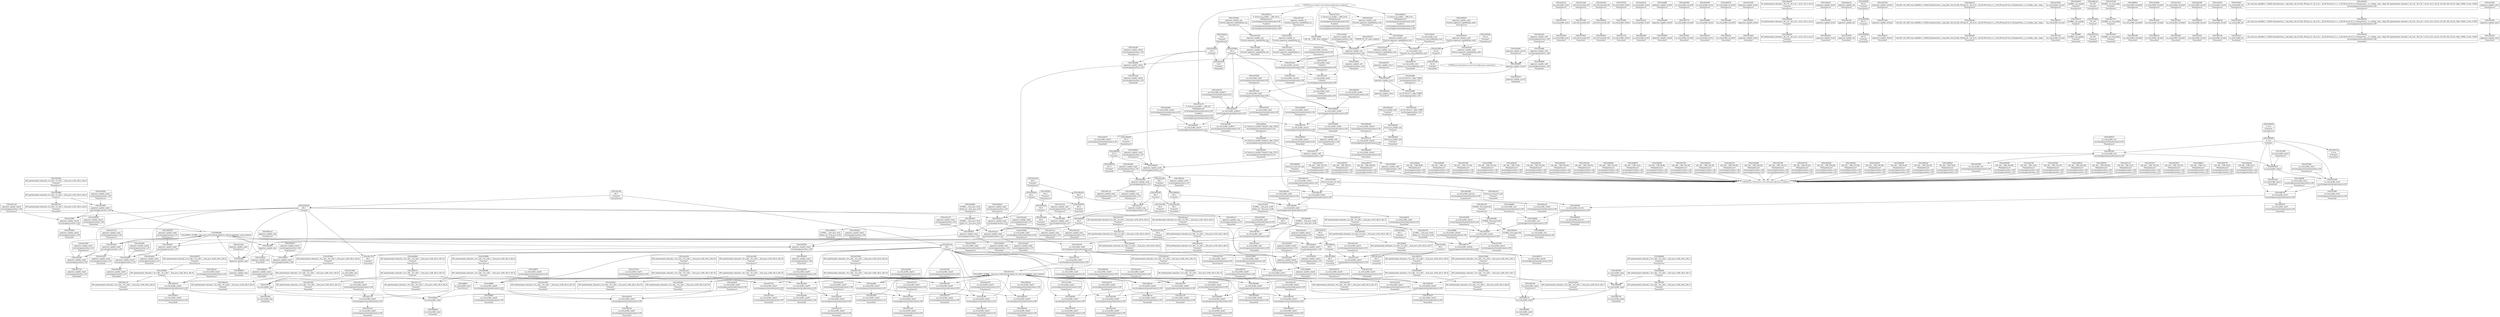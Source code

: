 digraph {
	CE0x3d558d0 [shape=record,shape=Mrecord,label="{CE0x3d558d0|apparmor_capable:_tmp13|security/apparmor/lsm.c,149}"]
	CE0x3d35c10 [shape=record,shape=Mrecord,label="{CE0x3d35c10|aa_cred_profile:_entry|*SummSource*}"]
	CE0x3d3ce70 [shape=record,shape=Mrecord,label="{CE0x3d3ce70|apparmor_capable:_tmp3|security/apparmor/lsm.c,145|*SummSource*}"]
	CE0x3da0ce0 [shape=record,shape=Mrecord,label="{CE0x3da0ce0|i64*_getelementptr_inbounds_(_16_x_i64_,_16_x_i64_*___llvm_gcov_ctr46,_i64_0,_i64_13)|*Constant*|*SummSource*}"]
	CE0x3d30a00 [shape=record,shape=Mrecord,label="{CE0x3d30a00|i64*_getelementptr_inbounds_(_8_x_i64_,_8_x_i64_*___llvm_gcov_ctr52,_i64_0,_i64_0)|*Constant*|*SummSink*}"]
	CE0x3d7c420 [shape=record,shape=Mrecord,label="{CE0x3d7c420|_call_void_mcount()_#2|*SummSource*}"]
	CE0x3d3d8c0 [shape=record,shape=Mrecord,label="{CE0x3d3d8c0|_call_void_mcount()_#2|*SummSink*}"]
	CE0x3d55e00 [shape=record,shape=Mrecord,label="{CE0x3d55e00|apparmor_capable:_error.1}"]
	CE0x3d57300 [shape=record,shape=Mrecord,label="{CE0x3d57300|128:_i64,_:_CRE_104,112_|*MultipleSource*|security/apparmor/lsm.c,146|security/apparmor/lsm.c,147}"]
	CE0x3d7e7f0 [shape=record,shape=Mrecord,label="{CE0x3d7e7f0|aa_cred_profile:_if.then|*SummSink*}"]
	CE0x3d82d80 [shape=record,shape=Mrecord,label="{CE0x3d82d80|aa_cred_profile:_if.end|*SummSink*}"]
	CE0x3d7eac0 [shape=record,shape=Mrecord,label="{CE0x3d7eac0|aa_cred_profile:_security|security/apparmor/include/context.h,99|*SummSource*}"]
	CE0x3d7d200 [shape=record,shape=Mrecord,label="{CE0x3d7d200|i64*_getelementptr_inbounds_(_16_x_i64_,_16_x_i64_*___llvm_gcov_ctr46,_i64_0,_i64_7)|*Constant*|*SummSink*}"]
	CE0x3da4c90 [shape=record,shape=Mrecord,label="{CE0x3da4c90|aa_cred_profile:_tmp34|security/apparmor/include/context.h,101}"]
	CE0x3d5b5b0 [shape=record,shape=Mrecord,label="{CE0x3d5b5b0|apparmor_capable:_tmp11|security/apparmor/lsm.c,148}"]
	CE0x3d3ec30 [shape=record,shape=Mrecord,label="{CE0x3d3ec30|apparmor_capable:_tmp15|security/apparmor/lsm.c,150|*SummSource*}"]
	CE0x3d353e0 [shape=record,shape=Mrecord,label="{CE0x3d353e0|apparmor_capable:_cap|Function::apparmor_capable&Arg::cap::}"]
	CE0x3d78170 [shape=record,shape=Mrecord,label="{CE0x3d78170|aa_cred_profile:_tmp18|security/apparmor/include/context.h,100|*SummSource*}"]
	CE0x3d71360 [shape=record,shape=Mrecord,label="{CE0x3d71360|aa_cred_profile:_tmp5|security/apparmor/include/context.h,99}"]
	CE0x3d2f8f0 [shape=record,shape=Mrecord,label="{CE0x3d2f8f0|apparmor_capable:_if.end4|*SummSource*}"]
	CE0x3d6c560 [shape=record,shape=Mrecord,label="{CE0x3d6c560|aa_cred_profile:_tmp7|security/apparmor/include/context.h,100}"]
	CE0x3d7d8c0 [shape=record,shape=Mrecord,label="{CE0x3d7d8c0|aa_cred_profile:_do.end8|*SummSink*}"]
	CE0x3d905c0 [shape=record,shape=Mrecord,label="{CE0x3d905c0|aa_cred_profile:_lnot|security/apparmor/include/context.h,100|*SummSource*}"]
	CE0x3d3ce00 [shape=record,shape=Mrecord,label="{CE0x3d3ce00|apparmor_capable:_tmp5|security/apparmor/lsm.c,145}"]
	CE0x3d53060 [shape=record,shape=Mrecord,label="{CE0x3d53060|aa_cred_profile:_lor.rhs|*SummSource*}"]
	CE0x3d57150 [shape=record,shape=Mrecord,label="{CE0x3d57150|128:_i64,_:_CRE_96,104_|*MultipleSource*|security/apparmor/lsm.c,146|security/apparmor/lsm.c,147}"]
	CE0x3d2cff0 [shape=record,shape=Mrecord,label="{CE0x3d2cff0|apparmor_capable:_tmp1}"]
	CE0x3d74060 [shape=record,shape=Mrecord,label="{CE0x3d74060|i64*_getelementptr_inbounds_(_16_x_i64_,_16_x_i64_*___llvm_gcov_ctr46,_i64_0,_i64_7)|*Constant*|*SummSource*}"]
	CE0x3d332c0 [shape=record,shape=Mrecord,label="{CE0x3d332c0|apparmor_capable:_tmp4|security/apparmor/lsm.c,145|*SummSink*}"]
	CE0x3d5a990 [shape=record,shape=Mrecord,label="{CE0x3d5a990|apparmor_capable:_tmp10|security/apparmor/lsm.c,147|*SummSource*}"]
	CE0x3d38190 [shape=record,shape=Mrecord,label="{CE0x3d38190|aa_cred_profile:_do.end10|*SummSource*}"]
	CE0x3d33020 [shape=record,shape=Mrecord,label="{CE0x3d33020|apparmor_capable:_tmp4|security/apparmor/lsm.c,145}"]
	CE0x3d5c340 [shape=record,shape=Mrecord,label="{CE0x3d5c340|i64_3|*Constant*|*SummSink*}"]
	CE0x3d51130 [shape=record,shape=Mrecord,label="{CE0x3d51130|aa_cred_profile:_tmp23|security/apparmor/include/context.h,100}"]
	CE0x3d30fb0 [shape=record,shape=Mrecord,label="{CE0x3d30fb0|apparmor_capable:_if.then}"]
	CE0x3ce94e0 [shape=record,shape=Mrecord,label="{CE0x3ce94e0|apparmor_capable:_call|security/apparmor/lsm.c,144|*SummSource*}"]
	CE0x3d8a250 [shape=record,shape=Mrecord,label="{CE0x3d8a250|i8*_getelementptr_inbounds_(_36_x_i8_,_36_x_i8_*_.str12,_i32_0,_i32_0)|*Constant*|*SummSource*}"]
	CE0x3d7a070 [shape=record,shape=Mrecord,label="{CE0x3d7a070|aa_cred_profile:_tmp11|security/apparmor/include/context.h,100|*SummSource*}"]
	CE0x3da1b30 [shape=record,shape=Mrecord,label="{CE0x3da1b30|aa_cred_profile:_tmp29|security/apparmor/include/context.h,100|*SummSink*}"]
	CE0x3d5c420 [shape=record,shape=Mrecord,label="{CE0x3d5c420|apparmor_capable:_tmp7|security/apparmor/lsm.c,147|*SummSink*}"]
	CE0x3d2e5b0 [shape=record,shape=Mrecord,label="{CE0x3d2e5b0|apparmor_capable:_if.end|*SummSink*}"]
	"CONST[source:0(mediator),value:2(dynamic)][purpose:{subject}]"
	CE0x3da2690 [shape=record,shape=Mrecord,label="{CE0x3da2690|aa_cred_profile:_tmp30|security/apparmor/include/context.h,100|*SummSink*}"]
	CE0x3d3f890 [shape=record,shape=Mrecord,label="{CE0x3d3f890|apparmor_capable:_tmp16|security/apparmor/lsm.c,150|*SummSink*}"]
	CE0x3da07f0 [shape=record,shape=Mrecord,label="{CE0x3da07f0|aa_cred_profile:_tmp27|security/apparmor/include/context.h,100|*SummSink*}"]
	CE0x3d34840 [shape=record,shape=Mrecord,label="{CE0x3d34840|apparmor_capable:_call1|security/apparmor/lsm.c,146|*SummSource*}"]
	CE0x3d59b20 [shape=record,shape=Mrecord,label="{CE0x3d59b20|128:_i64,_:_CRE_264,268_|*MultipleSource*|security/apparmor/lsm.c,146|security/apparmor/lsm.c,147}"]
	CE0x3d2ccb0 [shape=record,shape=Mrecord,label="{CE0x3d2ccb0|apparmor_capable:_bb}"]
	CE0x3d50ca0 [shape=record,shape=Mrecord,label="{CE0x3d50ca0|aa_cred_profile:_tmp22|security/apparmor/include/context.h,100|*SummSource*}"]
	CE0x3d50660 [shape=record,shape=Mrecord,label="{CE0x3d50660|i64_12|*Constant*|*SummSink*}"]
	CE0x3d7c980 [shape=record,shape=Mrecord,label="{CE0x3d7c980|aa_cred_profile:_tmp|*SummSource*}"]
	CE0x3da3360 [shape=record,shape=Mrecord,label="{CE0x3da3360|i64*_getelementptr_inbounds_(_16_x_i64_,_16_x_i64_*___llvm_gcov_ctr46,_i64_0,_i64_15)|*Constant*|*SummSource*}"]
	CE0x3d51900 [shape=record,shape=Mrecord,label="{CE0x3d51900|i64*_getelementptr_inbounds_(_16_x_i64_,_16_x_i64_*___llvm_gcov_ctr46,_i64_0,_i64_10)|*Constant*|*SummSource*}"]
	"CONST[source:1(input),value:2(dynamic)][purpose:{subject}]"
	CE0x3d7b1c0 [shape=record,shape=Mrecord,label="{CE0x3d7b1c0|aa_cred_profile:_tobool1|security/apparmor/include/context.h,100}"]
	CE0x3d33830 [shape=record,shape=Mrecord,label="{CE0x3d33830|apparmor_capable:_bb|*SummSink*}"]
	CE0x3d93d70 [shape=record,shape=Mrecord,label="{CE0x3d93d70|aa_cred_profile:_lnot3|security/apparmor/include/context.h,100|*SummSink*}"]
	CE0x3d36700 [shape=record,shape=Mrecord,label="{CE0x3d36700|aa_cred_profile:_cred|Function::aa_cred_profile&Arg::cred::|*SummSink*}"]
	CE0x3d5a620 [shape=record,shape=Mrecord,label="{CE0x3d5a620|apparmor_capable:_tmp9|security/apparmor/lsm.c,147|*SummSink*}"]
	CE0x3d83a80 [shape=record,shape=Mrecord,label="{CE0x3d83a80|aa_cred_profile:_tobool1|security/apparmor/include/context.h,100|*SummSource*}"]
	CE0x3da3ce0 [shape=record,shape=Mrecord,label="{CE0x3da3ce0|aa_cred_profile:_tmp33|security/apparmor/include/context.h,101|*SummSink*}"]
	CE0x3d2bac0 [shape=record,shape=Mrecord,label="{CE0x3d2bac0|apparmor_capable:_bb|*SummSource*}"]
	CE0x3d698e0 [shape=record,shape=Mrecord,label="{CE0x3d698e0|aa_cred_profile:_profile|security/apparmor/include/context.h,100}"]
	CE0x3d54b90 [shape=record,shape=Mrecord,label="{CE0x3d54b90|apparmor_capable:_call3|security/apparmor/lsm.c,148|*SummSink*}"]
	CE0x3d75710 [shape=record,shape=Mrecord,label="{CE0x3d75710|aa_cred_profile:_tmp9|security/apparmor/include/context.h,100}"]
	CE0x3d804a0 [shape=record,shape=Mrecord,label="{CE0x3d804a0|aa_cred_profile:_tmp16|security/apparmor/include/context.h,100}"]
	CE0x3d8fda0 [shape=record,shape=Mrecord,label="{CE0x3d8fda0|aa_cred_profile:_tmp1}"]
	CE0x3d53940 [shape=record,shape=Mrecord,label="{CE0x3d53940|aa_cred_profile:_lnot|security/apparmor/include/context.h,100|*SummSink*}"]
	CE0x3d811b0 [shape=record,shape=Mrecord,label="{CE0x3d811b0|i64*_getelementptr_inbounds_(_16_x_i64_,_16_x_i64_*___llvm_gcov_ctr46,_i64_0,_i64_0)|*Constant*}"]
	CE0x3d76120 [shape=record,shape=Mrecord,label="{CE0x3d76120|aa_cred_profile:_security|security/apparmor/include/context.h,99}"]
	CE0x3d59cd0 [shape=record,shape=Mrecord,label="{CE0x3d59cd0|128:_i64,_:_CRE_272,528_|*MultipleSource*|security/apparmor/lsm.c,146|security/apparmor/lsm.c,147}"]
	CE0x3d31660 [shape=record,shape=Mrecord,label="{CE0x3d31660|aa_cred_profile:_tmp15|security/apparmor/include/context.h,100}"]
	CE0x3d58230 [shape=record,shape=Mrecord,label="{CE0x3d58230|128:_i64,_:_CRE_160,188_|*MultipleSource*|security/apparmor/lsm.c,146|security/apparmor/lsm.c,147}"]
	CE0x3d7aab0 [shape=record,shape=Mrecord,label="{CE0x3d7aab0|aa_cred_profile:_tmp13|*SummSink*}"]
	CE0x3d37ab0 [shape=record,shape=Mrecord,label="{CE0x3d37ab0|apparmor_capable:_if.then2}"]
	CE0x3d5ab00 [shape=record,shape=Mrecord,label="{CE0x3d5ab00|apparmor_capable:_tmp10|security/apparmor/lsm.c,147|*SummSink*}"]
	CE0x3d775c0 [shape=record,shape=Mrecord,label="{CE0x3d775c0|aa_cred_profile:_tmp10|security/apparmor/include/context.h,100}"]
	CE0x3d8aa10 [shape=record,shape=Mrecord,label="{CE0x3d8aa10|void_(i8*,_i32,_i64)*_asm_sideeffect_1:_09ud2_0A.pushsection___bug_table,_22a_22_0A2:_09.long_1b_-_2b,_$_0:c_-_2b_0A_09.word_$_1:c_,_0_0A_09.org_2b+$_2:c_0A.popsection_,_i,i,i,_dirflag_,_fpsr_,_flags_|*SummSource*}"]
	CE0x3d7a1d0 [shape=record,shape=Mrecord,label="{CE0x3d7a1d0|aa_cred_profile:_tmp11|security/apparmor/include/context.h,100|*SummSink*}"]
	CE0x3d319a0 [shape=record,shape=Mrecord,label="{CE0x3d319a0|aa_cred_profile:_tmp15|security/apparmor/include/context.h,100|*SummSink*}"]
	CE0x3d56580 [shape=record,shape=Mrecord,label="{CE0x3d56580|128:_i64,_:_CRE_40,48_|*MultipleSource*|security/apparmor/lsm.c,146|security/apparmor/lsm.c,147}"]
	CE0x3d70440 [shape=record,shape=Mrecord,label="{CE0x3d70440|aa_cred_profile:_tmp5|security/apparmor/include/context.h,99|*SummSource*}"]
	CE0x3d55f80 [shape=record,shape=Mrecord,label="{CE0x3d55f80|apparmor_capable:_tmp14|security/apparmor/lsm.c,149}"]
	CE0x3d715b0 [shape=record,shape=Mrecord,label="{CE0x3d715b0|aa_cred_profile:_tmp4|*LoadInst*|security/apparmor/include/context.h,99|*SummSource*}"]
	CE0x3da39d0 [shape=record,shape=Mrecord,label="{CE0x3da39d0|aa_cred_profile:_tmp32|security/apparmor/include/context.h,101|*SummSink*}"]
	CE0x3d7b3b0 [shape=record,shape=Mrecord,label="{CE0x3d7b3b0|aa_cred_profile:_tmp11|security/apparmor/include/context.h,100}"]
	CE0x3d89d20 [shape=record,shape=Mrecord,label="{CE0x3d89d20|i8*_getelementptr_inbounds_(_36_x_i8_,_36_x_i8_*_.str12,_i32_0,_i32_0)|*Constant*}"]
	CE0x3d365f0 [shape=record,shape=Mrecord,label="{CE0x3d365f0|aa_cred_profile:_cred|Function::aa_cred_profile&Arg::cred::|*SummSource*}"]
	CE0x3d36220 [shape=record,shape=Mrecord,label="{CE0x3d36220|apparmor_capable:_audit|Function::apparmor_capable&Arg::audit::|*SummSource*}"]
	CE0x3d58aa0 [shape=record,shape=Mrecord,label="{CE0x3d58aa0|128:_i64,_:_CRE_224,232_|*MultipleSource*|security/apparmor/lsm.c,146|security/apparmor/lsm.c,147}"]
	CE0x3d776a0 [shape=record,shape=Mrecord,label="{CE0x3d776a0|aa_cred_profile:_tmp10|security/apparmor/include/context.h,100|*SummSink*}"]
	CE0x3d72b50 [shape=record,shape=Mrecord,label="{CE0x3d72b50|aa_cred_profile:_do.cond|*SummSource*}"]
	CE0x3da1ea0 [shape=record,shape=Mrecord,label="{CE0x3da1ea0|i64*_getelementptr_inbounds_(_16_x_i64_,_16_x_i64_*___llvm_gcov_ctr46,_i64_0,_i64_14)|*Constant*}"]
	CE0x3d5caa0 [shape=record,shape=Mrecord,label="{CE0x3d5caa0|apparmor_capable:_tmp8|security/apparmor/lsm.c,147}"]
	CE0x3d5b620 [shape=record,shape=Mrecord,label="{CE0x3d5b620|apparmor_capable:_tmp11|security/apparmor/lsm.c,148|*SummSource*}"]
	CE0x3d8c9c0 [shape=record,shape=Mrecord,label="{CE0x3d8c9c0|%struct.aa_profile*_null|*Constant*|*SummSource*}"]
	CE0x3d49fc0 [shape=record,shape=Mrecord,label="{CE0x3d49fc0|apparmor_capable:_tmp12|security/apparmor/lsm.c,148}"]
	CE0x3d8c840 [shape=record,shape=Mrecord,label="{CE0x3d8c840|%struct.aa_profile*_null|*Constant*|*SummSink*}"]
	CE0x3d568e0 [shape=record,shape=Mrecord,label="{CE0x3d568e0|128:_i64,_:_CRE_56,64_|*MultipleSource*|security/apparmor/lsm.c,146|security/apparmor/lsm.c,147}"]
	CE0x3d71430 [shape=record,shape=Mrecord,label="{CE0x3d71430|aa_cred_profile:_tmp4|*LoadInst*|security/apparmor/include/context.h,99}"]
	CE0x3d6a610 [shape=record,shape=Mrecord,label="{CE0x3d6a610|GLOBAL:_llvm.expect.i64|*Constant*|*SummSink*}"]
	CE0x3da29a0 [shape=record,shape=Mrecord,label="{CE0x3da29a0|i64*_getelementptr_inbounds_(_16_x_i64_,_16_x_i64_*___llvm_gcov_ctr46,_i64_0,_i64_15)|*Constant*|*SummSink*}"]
	CE0x3d48c10 [shape=record,shape=Mrecord,label="{CE0x3d48c10|GLOBAL:_cap_capable|*Constant*}"]
	CE0x3d82f00 [shape=record,shape=Mrecord,label="{CE0x3d82f00|aa_cred_profile:_tmp3|*SummSink*}"]
	CE0x3d9ffe0 [shape=record,shape=Mrecord,label="{CE0x3d9ffe0|aa_cred_profile:_tmp26|security/apparmor/include/context.h,100|*SummSink*}"]
	CE0x3d5c610 [shape=record,shape=Mrecord,label="{CE0x3d5c610|i64*_getelementptr_inbounds_(_8_x_i64_,_8_x_i64_*___llvm_gcov_ctr52,_i64_0,_i64_5)|*Constant*}"]
	CE0x3d52440 [shape=record,shape=Mrecord,label="{CE0x3d52440|apparmor_capable:_tmp16|security/apparmor/lsm.c,150}"]
	CE0x3d58590 [shape=record,shape=Mrecord,label="{CE0x3d58590|128:_i64,_:_CRE_200,208_|*MultipleSource*|security/apparmor/lsm.c,146|security/apparmor/lsm.c,147}"]
	CE0x3d49e20 [shape=record,shape=Mrecord,label="{CE0x3d49e20|apparmor_capable:_tmp12|security/apparmor/lsm.c,148|*SummSink*}"]
	CE0x3da2620 [shape=record,shape=Mrecord,label="{CE0x3da2620|aa_cred_profile:_tmp30|security/apparmor/include/context.h,100|*SummSource*}"]
	CE0x3d472f0 [shape=record,shape=Mrecord,label="{CE0x3d472f0|128:_i64,_:_CRE_32,40_|*MultipleSource*|security/apparmor/lsm.c,146|security/apparmor/lsm.c,147}"]
	CE0x3d46250 [shape=record,shape=Mrecord,label="{CE0x3d46250|i32_11|*Constant*|*SummSink*}"]
	CE0x3d8bca0 [shape=record,shape=Mrecord,label="{CE0x3d8bca0|i32_100|*Constant*|*SummSource*}"]
	CE0x3d563a0 [shape=record,shape=Mrecord,label="{CE0x3d563a0|apparmor_capable:_error.1|*SummSink*}"]
	CE0x3d7e030 [shape=record,shape=Mrecord,label="{CE0x3d7e030|i64_5|*Constant*|*SummSink*}"]
	CE0x3d57660 [shape=record,shape=Mrecord,label="{CE0x3d57660|128:_i64,_:_CRE_120,124_|*MultipleSource*|security/apparmor/lsm.c,146|security/apparmor/lsm.c,147}"]
	CE0x3d3d040 [shape=record,shape=Mrecord,label="{CE0x3d3d040|apparmor_capable:_tmp3|security/apparmor/lsm.c,145|*SummSink*}"]
	CE0x3da0b60 [shape=record,shape=Mrecord,label="{CE0x3da0b60|i64*_getelementptr_inbounds_(_16_x_i64_,_16_x_i64_*___llvm_gcov_ctr46,_i64_0,_i64_13)|*Constant*}"]
	CE0x3d36b80 [shape=record,shape=Mrecord,label="{CE0x3d36b80|_ret_%struct.aa_profile*_%tmp34,_!dbg_!15510|security/apparmor/include/context.h,101}"]
	CE0x3d3da80 [shape=record,shape=Mrecord,label="{CE0x3d3da80|aa_cred_profile:_do.end10}"]
	CE0x3d3ccd0 [shape=record,shape=Mrecord,label="{CE0x3d3ccd0|apparmor_capable:_tobool|security/apparmor/lsm.c,145|*SummSink*}"]
	CE0x3d48ba0 [shape=record,shape=Mrecord,label="{CE0x3d48ba0|_call_void_mcount()_#2}"]
	CE0x3d369a0 [shape=record,shape=Mrecord,label="{CE0x3d369a0|_ret_%struct.aa_profile*_%tmp34,_!dbg_!15510|security/apparmor/include/context.h,101|*SummSource*}"]
	CE0x3d32cb0 [shape=record,shape=Mrecord,label="{CE0x3d32cb0|apparmor_capable:_cred|Function::apparmor_capable&Arg::cred::|*SummSource*}"]
	CE0x3d91e40 [shape=record,shape=Mrecord,label="{CE0x3d91e40|i64*_getelementptr_inbounds_(_16_x_i64_,_16_x_i64_*___llvm_gcov_ctr46,_i64_0,_i64_8)|*Constant*|*SummSink*}"]
	CE0x3d4ecb0 [shape=record,shape=Mrecord,label="{CE0x3d4ecb0|aa_cred_profile:_tmp21|security/apparmor/include/context.h,100|*SummSource*}"]
	CE0x3d548f0 [shape=record,shape=Mrecord,label="{CE0x3d548f0|apparmor_capable:_call3|security/apparmor/lsm.c,148}"]
	CE0x3d55070 [shape=record,shape=Mrecord,label="{CE0x3d55070|apparmor_capable:_error.0|*SummSink*}"]
	CE0x3d5a4d0 [shape=record,shape=Mrecord,label="{CE0x3d5a4d0|apparmor_capable:_tmp6|security/apparmor/lsm.c,147|*SummSource*}"]
	CE0x3da41b0 [shape=record,shape=Mrecord,label="{CE0x3da41b0|aa_cred_profile:_tmp33|security/apparmor/include/context.h,101|*SummSource*}"]
	CE0x3d6a7d0 [shape=record,shape=Mrecord,label="{CE0x3d6a7d0|GLOBAL:_llvm.expect.i64|*Constant*|*SummSource*}"]
	CE0x3da02f0 [shape=record,shape=Mrecord,label="{CE0x3da02f0|i64*_getelementptr_inbounds_(_16_x_i64_,_16_x_i64_*___llvm_gcov_ctr46,_i64_0,_i64_13)|*Constant*|*SummSink*}"]
	CE0x3d75890 [shape=record,shape=Mrecord,label="{CE0x3d75890|aa_cred_profile:_tmp9|security/apparmor/include/context.h,100|*SummSource*}"]
	CE0x3d3d430 [shape=record,shape=Mrecord,label="{CE0x3d3d430|i64_1|*Constant*}"]
	CE0x3da3960 [shape=record,shape=Mrecord,label="{CE0x3da3960|aa_cred_profile:_tmp32|security/apparmor/include/context.h,101|*SummSource*}"]
	CE0x3d81680 [shape=record,shape=Mrecord,label="{CE0x3d81680|aa_cred_profile:_tmp2}"]
	CE0x3d59610 [shape=record,shape=Mrecord,label="{CE0x3d59610|128:_i64,_:_CRE_240,248_|*MultipleSource*|security/apparmor/lsm.c,146|security/apparmor/lsm.c,147}"]
	CE0x3d5c720 [shape=record,shape=Mrecord,label="{CE0x3d5c720|apparmor_capable:_tmp7|security/apparmor/lsm.c,147|*SummSource*}"]
	CE0x3d793d0 [shape=record,shape=Mrecord,label="{CE0x3d793d0|i32_22|*Constant*|*SummSource*}"]
	CE0x3da4df0 [shape=record,shape=Mrecord,label="{CE0x3da4df0|aa_cred_profile:_tmp34|security/apparmor/include/context.h,101|*SummSource*}"]
	CE0x3da38f0 [shape=record,shape=Mrecord,label="{CE0x3da38f0|aa_cred_profile:_tmp32|security/apparmor/include/context.h,101}"]
	CE0x3d55940 [shape=record,shape=Mrecord,label="{CE0x3d55940|apparmor_capable:_tmp13|security/apparmor/lsm.c,149|*SummSource*}"]
	CE0x3d33b50 [shape=record,shape=Mrecord,label="{CE0x3d33b50|apparmor_capable:_ns|Function::apparmor_capable&Arg::ns::}"]
	CE0x3d723a0 [shape=record,shape=Mrecord,label="{CE0x3d723a0|aa_cred_profile:_security|security/apparmor/include/context.h,99|*SummSink*}"]
	CE0x3d8df60 [shape=record,shape=Mrecord,label="{CE0x3d8df60|i64*_getelementptr_inbounds_(_16_x_i64_,_16_x_i64_*___llvm_gcov_ctr46,_i64_0,_i64_1)|*Constant*|*SummSource*}"]
	CE0x3d77630 [shape=record,shape=Mrecord,label="{CE0x3d77630|aa_cred_profile:_tmp10|security/apparmor/include/context.h,100|*SummSource*}"]
	CE0x3d51e90 [shape=record,shape=Mrecord,label="{CE0x3d51e90|aa_cred_profile:_tmp24|security/apparmor/include/context.h,100}"]
	CE0x3da2020 [shape=record,shape=Mrecord,label="{CE0x3da2020|i64*_getelementptr_inbounds_(_16_x_i64_,_16_x_i64_*___llvm_gcov_ctr46,_i64_0,_i64_14)|*Constant*|*SummSource*}"]
	CE0x3d6ef70 [shape=record,shape=Mrecord,label="{CE0x3d6ef70|aa_cred_profile:_tmp6|security/apparmor/include/context.h,100|*SummSink*}"]
	CE0x3d6ce30 [shape=record,shape=Mrecord,label="{CE0x3d6ce30|aa_cred_profile:_tobool|security/apparmor/include/context.h,100|*SummSink*}"]
	CE0x3da25b0 [shape=record,shape=Mrecord,label="{CE0x3da25b0|aa_cred_profile:_tmp30|security/apparmor/include/context.h,100}"]
	CE0x3da2e70 [shape=record,shape=Mrecord,label="{CE0x3da2e70|aa_cred_profile:_tmp31|security/apparmor/include/context.h,100|*SummSink*}"]
	CE0x3d46030 [shape=record,shape=Mrecord,label="{CE0x3d46030|i32_11|*Constant*|*SummSource*}"]
	CE0x3d38e00 [shape=record,shape=Mrecord,label="{CE0x3d38e00|GLOBAL:_cap_capable|*Constant*|*SummSource*}"]
	CE0x3d7f520 [shape=record,shape=Mrecord,label="{CE0x3d7f520|aa_cred_profile:_if.then|*SummSource*}"]
	CE0x3d7d090 [shape=record,shape=Mrecord,label="{CE0x3d7d090|aa_cred_profile:_expval|security/apparmor/include/context.h,100|*SummSource*}"]
	CE0x3d460a0 [shape=record,shape=Mrecord,label="{CE0x3d460a0|i32_11|*Constant*}"]
	CE0x3d7e410 [shape=record,shape=Mrecord,label="{CE0x3d7e410|aa_cred_profile:_if.end}"]
	CE0x3d579c0 [shape=record,shape=Mrecord,label="{CE0x3d579c0|128:_i64,_:_CRE_128,136_|*MultipleSource*|security/apparmor/lsm.c,146|security/apparmor/lsm.c,147}"]
	CE0x3d807a0 [shape=record,shape=Mrecord,label="{CE0x3d807a0|aa_cred_profile:_tmp16|security/apparmor/include/context.h,100|*SummSink*}"]
	CE0x3d342e0 [shape=record,shape=Mrecord,label="{CE0x3d342e0|i32_0|*Constant*|*SummSource*}"]
	CE0x3d5c1a0 [shape=record,shape=Mrecord,label="{CE0x3d5c1a0|apparmor_capable:_tmp6|security/apparmor/lsm.c,147|*SummSink*}"]
	CE0x3d73370 [shape=record,shape=Mrecord,label="{CE0x3d73370|0:_%struct.aa_profile*,_:_CRE_24,32_|*MultipleSource*|security/apparmor/include/context.h,99|*LoadInst*|security/apparmor/include/context.h,99|security/apparmor/include/context.h,100}"]
	CE0x3d59970 [shape=record,shape=Mrecord,label="{CE0x3d59970|128:_i64,_:_CRE_256,264_|*MultipleSource*|security/apparmor/lsm.c,146|security/apparmor/lsm.c,147}"]
	CE0x3d35a40 [shape=record,shape=Mrecord,label="{CE0x3d35a40|GLOBAL:_aa_cred_profile|*Constant*|*SummSource*}"]
	CE0x3ce9550 [shape=record,shape=Mrecord,label="{CE0x3ce9550|apparmor_capable:_call|security/apparmor/lsm.c,144|*SummSink*}"]
	CE0x3d32bd0 [shape=record,shape=Mrecord,label="{CE0x3d32bd0|apparmor_capable:_cred|Function::apparmor_capable&Arg::cred::}"]
	CE0x3d910f0 [shape=record,shape=Mrecord,label="{CE0x3d910f0|i64*_getelementptr_inbounds_(_16_x_i64_,_16_x_i64_*___llvm_gcov_ctr46,_i64_0,_i64_1)|*Constant*|*SummSink*}"]
	CE0x3d7f970 [shape=record,shape=Mrecord,label="{CE0x3d7f970|aa_cred_profile:_tmp}"]
	CE0x3d72c30 [shape=record,shape=Mrecord,label="{CE0x3d72c30|aa_cred_profile:_do.cond|*SummSink*}"]
	CE0x3d47110 [shape=record,shape=Mrecord,label="{CE0x3d47110|128:_i64,_:_CRE_24,32_|*MultipleSource*|security/apparmor/lsm.c,146|security/apparmor/lsm.c,147}"]
	CE0x3d2e260 [shape=record,shape=Mrecord,label="{CE0x3d2e260|apparmor_capable:_tmp}"]
	CE0x3d705c0 [shape=record,shape=Mrecord,label="{CE0x3d705c0|aa_cred_profile:_tmp5|security/apparmor/include/context.h,99|*SummSink*}"]
	CE0x3da1350 [shape=record,shape=Mrecord,label="{CE0x3da1350|aa_cred_profile:_tmp28|security/apparmor/include/context.h,100|*SummSink*}"]
	CE0x3d311a0 [shape=record,shape=Mrecord,label="{CE0x3d311a0|i64*_getelementptr_inbounds_(_8_x_i64_,_8_x_i64_*___llvm_gcov_ctr52,_i64_0,_i64_0)|*Constant*}"]
	CE0x3d74e60 [shape=record,shape=Mrecord,label="{CE0x3d74e60|aa_cred_profile:_lnot2|security/apparmor/include/context.h,100}"]
	CE0x3d317e0 [shape=record,shape=Mrecord,label="{CE0x3d317e0|aa_cred_profile:_tmp15|security/apparmor/include/context.h,100|*SummSource*}"]
	CE0x3d57b70 [shape=record,shape=Mrecord,label="{CE0x3d57b70|128:_i64,_:_CRE_136,144_|*MultipleSource*|security/apparmor/lsm.c,146|security/apparmor/lsm.c,147}"]
	CE0x3d6e9f0 [shape=record,shape=Mrecord,label="{CE0x3d6e9f0|GLOBAL:___llvm_gcov_ctr46|Global_var:__llvm_gcov_ctr46}"]
	CE0x3d6d820 [shape=record,shape=Mrecord,label="{CE0x3d6d820|aa_cred_profile:_conv|security/apparmor/include/context.h,100|*SummSink*}"]
	CE0x3d8e880 [shape=record,shape=Mrecord,label="{CE0x3d8e880|aa_cred_profile:_lnot3|security/apparmor/include/context.h,100|*SummSource*}"]
	CE0x3d57810 [shape=record,shape=Mrecord,label="{CE0x3d57810|128:_i64,_:_CRE_124,128_|*MultipleSource*|security/apparmor/lsm.c,146|security/apparmor/lsm.c,147}"]
	CE0x3d6fca0 [shape=record,shape=Mrecord,label="{CE0x3d6fca0|i64_6|*Constant*}"]
	CE0x3d3d610 [shape=record,shape=Mrecord,label="{CE0x3d3d610|GLOBAL:___llvm_gcov_ctr52|Global_var:__llvm_gcov_ctr52}"]
	CE0x3d31270 [shape=record,shape=Mrecord,label="{CE0x3d31270|i64*_getelementptr_inbounds_(_8_x_i64_,_8_x_i64_*___llvm_gcov_ctr52,_i64_0,_i64_0)|*Constant*|*SummSource*}"]
	CE0x3d81080 [shape=record,shape=Mrecord,label="{CE0x3d81080|aa_cred_profile:_do.body6|*SummSink*}"]
	CE0x3da1270 [shape=record,shape=Mrecord,label="{CE0x3da1270|aa_cred_profile:_tmp28|security/apparmor/include/context.h,100}"]
	CE0x3d7d630 [shape=record,shape=Mrecord,label="{CE0x3d7d630|aa_cred_profile:_do.body}"]
	CE0x3be91a0 [shape=record,shape=Mrecord,label="{CE0x3be91a0|apparmor_capable:_tmp2|security/apparmor/lsm.c,145}"]
	CE0x3d50c30 [shape=record,shape=Mrecord,label="{CE0x3d50c30|aa_cred_profile:_tmp22|security/apparmor/include/context.h,100}"]
	CE0x3d74850 [shape=record,shape=Mrecord,label="{CE0x3d74850|aa_cred_profile:_tmp8|security/apparmor/include/context.h,100|*SummSink*}"]
	CE0x3d91160 [shape=record,shape=Mrecord,label="{CE0x3d91160|i64_1|*Constant*}"]
	CE0x3d2c0f0 [shape=record,shape=Mrecord,label="{CE0x3d2c0f0|i64_1|*Constant*|*SummSource*}"]
	CE0x3d79030 [shape=record,shape=Mrecord,label="{CE0x3d79030|_call_void_mcount()_#2|*SummSink*}"]
	CE0x3d48610 [shape=record,shape=Mrecord,label="{CE0x3d48610|0:_%struct.aa_profile*,_:_CRE_8,16_|*MultipleSource*|security/apparmor/include/context.h,99|*LoadInst*|security/apparmor/include/context.h,99|security/apparmor/include/context.h,100}"]
	CE0x3d2c730 [shape=record,shape=Mrecord,label="{CE0x3d2c730|i64_1|*Constant*|*SummSink*}"]
	CE0x3d3ebc0 [shape=record,shape=Mrecord,label="{CE0x3d3ebc0|apparmor_capable:_tmp15|security/apparmor/lsm.c,150}"]
	CE0x3da0510 [shape=record,shape=Mrecord,label="{CE0x3da0510|aa_cred_profile:_tmp27|security/apparmor/include/context.h,100}"]
	CE0x3d5a860 [shape=record,shape=Mrecord,label="{CE0x3d5a860|apparmor_capable:_tmp10|security/apparmor/lsm.c,147}"]
	CE0x3d468e0 [shape=record,shape=Mrecord,label="{CE0x3d468e0|128:_i64,_:_CRE_8,16_|*MultipleSource*|security/apparmor/lsm.c,146|security/apparmor/lsm.c,147}"]
	CE0x3d37670 [shape=record,shape=Mrecord,label="{CE0x3d37670|aa_cred_profile:_entry}"]
	CE0x3da4900 [shape=record,shape=Mrecord,label="{CE0x3da4900|aa_cred_profile:_profile11|security/apparmor/include/context.h,101|*SummSink*}"]
	CE0x3be9000 [shape=record,shape=Mrecord,label="{CE0x3be9000|i64_0|*Constant*}"]
	CE0x3d7e5c0 [shape=record,shape=Mrecord,label="{CE0x3d7e5c0|aa_cred_profile:_do.body5|*SummSource*}"]
	CE0x3d7e930 [shape=record,shape=Mrecord,label="{CE0x3d7e930|aa_cred_profile:_do.body6}"]
	CE0x3d345b0 [shape=record,shape=Mrecord,label="{CE0x3d345b0|i64_2|*Constant*}"]
	CE0x3d5bc10 [shape=record,shape=Mrecord,label="{CE0x3d5bc10|apparmor_capable:_cmp|security/apparmor/lsm.c,147|*SummSink*}"]
	CE0x3d53bc0 [shape=record,shape=Mrecord,label="{CE0x3d53bc0|aa_cred_profile:_tmp13}"]
	CE0x3d6d4f0 [shape=record,shape=Mrecord,label="{CE0x3d6d4f0|aa_cred_profile:_conv|security/apparmor/include/context.h,100}"]
	CE0x3da3ff0 [shape=record,shape=Mrecord,label="{CE0x3da3ff0|aa_cred_profile:_tmp33|security/apparmor/include/context.h,101}"]
	CE0x3d551e0 [shape=record,shape=Mrecord,label="{CE0x3d551e0|i64*_getelementptr_inbounds_(_8_x_i64_,_8_x_i64_*___llvm_gcov_ctr52,_i64_0,_i64_6)|*Constant*|*SummSink*}"]
	CE0x3d38230 [shape=record,shape=Mrecord,label="{CE0x3d38230|aa_cred_profile:_do.end10|*SummSink*}"]
	CE0x3d56730 [shape=record,shape=Mrecord,label="{CE0x3d56730|128:_i64,_:_CRE_48,52_|*MultipleSource*|security/apparmor/lsm.c,146|security/apparmor/lsm.c,147}"]
	CE0x3d3cbf0 [shape=record,shape=Mrecord,label="{CE0x3d3cbf0|apparmor_capable:_tobool|security/apparmor/lsm.c,145|*SummSource*}"]
	CE0x3d4ee70 [shape=record,shape=Mrecord,label="{CE0x3d4ee70|aa_cred_profile:_tmp21|security/apparmor/include/context.h,100|*SummSink*}"]
	CE0x3d56a90 [shape=record,shape=Mrecord,label="{CE0x3d56a90|128:_i64,_:_CRE_64,72_|*MultipleSource*|security/apparmor/lsm.c,146|security/apparmor/lsm.c,147}"]
	CE0x3d91060 [shape=record,shape=Mrecord,label="{CE0x3d91060|aa_cred_profile:_tmp|*SummSink*}"]
	CE0x3d8c120 [shape=record,shape=Mrecord,label="{CE0x3d8c120|i64*_getelementptr_inbounds_(_16_x_i64_,_16_x_i64_*___llvm_gcov_ctr46,_i64_0,_i64_9)|*Constant*|*SummSink*}"]
	CE0x3d7e4c0 [shape=record,shape=Mrecord,label="{CE0x3d7e4c0|aa_cred_profile:_do.body5}"]
	CE0x3d70d00 [shape=record,shape=Mrecord,label="{CE0x3d70d00|aa_cred_profile:_tmp7|security/apparmor/include/context.h,100|*SummSource*}"]
	CE0x3d91920 [shape=record,shape=Mrecord,label="{CE0x3d91920|aa_cred_profile:_lnot|security/apparmor/include/context.h,100}"]
	CE0x3d83720 [shape=record,shape=Mrecord,label="{CE0x3d83720|aa_cred_profile:_tmp12|security/apparmor/include/context.h,100}"]
	CE0x3d50d10 [shape=record,shape=Mrecord,label="{CE0x3d50d10|aa_cred_profile:_tmp22|security/apparmor/include/context.h,100|*SummSink*}"]
	CE0x3d54a20 [shape=record,shape=Mrecord,label="{CE0x3d54a20|apparmor_capable:_call3|security/apparmor/lsm.c,148|*SummSource*}"]
	CE0x3d39050 [shape=record,shape=Mrecord,label="{CE0x3d39050|apparmor_capable:_if.end4|*SummSink*}"]
	CE0x3d8a650 [shape=record,shape=Mrecord,label="{CE0x3d8a650|i8*_getelementptr_inbounds_(_36_x_i8_,_36_x_i8_*_.str12,_i32_0,_i32_0)|*Constant*|*SummSink*}"]
	CE0x3d33360 [shape=record,shape=Mrecord,label="{CE0x3d33360|apparmor_capable:_tmp1|*SummSource*}"]
	CE0x3d48a20 [shape=record,shape=Mrecord,label="{CE0x3d48a20|apparmor_capable:_tmp2|security/apparmor/lsm.c,145|*SummSource*}"]
	CE0x3d703d0 [shape=record,shape=Mrecord,label="{CE0x3d703d0|%struct.aa_task_cxt*_null|*Constant*}"]
	CE0x3d56270 [shape=record,shape=Mrecord,label="{CE0x3d56270|apparmor_capable:_error.1|*SummSource*}"]
	CE0x3d7a8f0 [shape=record,shape=Mrecord,label="{CE0x3d7a8f0|aa_cred_profile:_tmp13|*SummSource*}"]
	CE0x3d36cf0 [shape=record,shape=Mrecord,label="{CE0x3d36cf0|_ret_%struct.aa_profile*_%tmp34,_!dbg_!15510|security/apparmor/include/context.h,101|*SummSink*}"]
	CE0x3d80fc0 [shape=record,shape=Mrecord,label="{CE0x3d80fc0|aa_cred_profile:_do.body6|*SummSource*}"]
	CE0x3d7f2e0 [shape=record,shape=Mrecord,label="{CE0x3d7f2e0|aa_cred_profile:_do.end|*SummSink*}"]
	CE0x3d7fa50 [shape=record,shape=Mrecord,label="{CE0x3d7fa50|aa_cred_profile:_lor.end|*SummSource*}"]
	CE0x3d38f80 [shape=record,shape=Mrecord,label="{CE0x3d38f80|GLOBAL:_cap_capable|*Constant*|*SummSink*}"]
	CE0x3d5c210 [shape=record,shape=Mrecord,label="{CE0x3d5c210|apparmor_capable:_cmp|security/apparmor/lsm.c,147}"]
	CE0x3d6ccd0 [shape=record,shape=Mrecord,label="{CE0x3d6ccd0|aa_cred_profile:_tobool|security/apparmor/include/context.h,100}"]
	CE0x3da45c0 [shape=record,shape=Mrecord,label="{CE0x3da45c0|aa_cred_profile:_profile11|security/apparmor/include/context.h,101}"]
	CE0x3d7f6d0 [shape=record,shape=Mrecord,label="{CE0x3d7f6d0|i64*_getelementptr_inbounds_(_16_x_i64_,_16_x_i64_*___llvm_gcov_ctr46,_i64_0,_i64_0)|*Constant*|*SummSource*}"]
	CE0x3d371a0 [shape=record,shape=Mrecord,label="{CE0x3d371a0|apparmor_capable:_tmp2|security/apparmor/lsm.c,145|*SummSink*}"]
	CE0x3be9070 [shape=record,shape=Mrecord,label="{CE0x3be9070|i64_2|*Constant*|*SummSink*}"]
	CE0x3d6b5e0 [shape=record,shape=Mrecord,label="{CE0x3d6b5e0|aa_cred_profile:_tmp9|security/apparmor/include/context.h,100|*SummSink*}"]
	CE0x3d37600 [shape=record,shape=Mrecord,label="{CE0x3d37600|apparmor_capable:_tmp5|security/apparmor/lsm.c,145|*SummSource*}"]
	CE0x3d73ee0 [shape=record,shape=Mrecord,label="{CE0x3d73ee0|i64*_getelementptr_inbounds_(_16_x_i64_,_16_x_i64_*___llvm_gcov_ctr46,_i64_0,_i64_7)|*Constant*}"]
	CE0x3d93670 [shape=record,shape=Mrecord,label="{CE0x3d93670|aa_cred_profile:_tmp20|security/apparmor/include/context.h,100|*SummSource*}"]
	CE0x3d7c910 [shape=record,shape=Mrecord,label="{CE0x3d7c910|COLLAPSED:_GCMRE___llvm_gcov_ctr46_internal_global_16_x_i64_zeroinitializer:_elem_0:default:}"]
	CE0x3d528f0 [shape=record,shape=Mrecord,label="{CE0x3d528f0|_ret_i32_%error.1,_!dbg_!15489|security/apparmor/lsm.c,150|*SummSource*}"]
	CE0x3d5bba0 [shape=record,shape=Mrecord,label="{CE0x3d5bba0|apparmor_capable:_cmp|security/apparmor/lsm.c,147|*SummSource*}"]
	CE0x3ce9680 [shape=record,shape=Mrecord,label="{CE0x3ce9680|128:_i8*,_:_CRE:_elem_0:default:}"]
	CE0x3d7dc10 [shape=record,shape=Mrecord,label="{CE0x3d7dc10|i64_6|*Constant*|*SummSource*}"]
	CE0x3d78100 [shape=record,shape=Mrecord,label="{CE0x3d78100|aa_cred_profile:_tmp18|security/apparmor/include/context.h,100}"]
	CE0x3da1660 [shape=record,shape=Mrecord,label="{CE0x3da1660|i64*_getelementptr_inbounds_(_16_x_i64_,_16_x_i64_*___llvm_gcov_ctr46,_i64_0,_i64_14)|*Constant*|*SummSink*}"]
	CE0x3d7e230 [shape=record,shape=Mrecord,label="{CE0x3d7e230|aa_cred_profile:_tmp14|security/apparmor/include/context.h,100|*SummSource*}"]
	"CONST[source:0(mediator),value:0(static)][purpose:{operation}]"
	CE0x3d55d90 [shape=record,shape=Mrecord,label="{CE0x3d55d90|apparmor_capable:_tmp14|security/apparmor/lsm.c,149|*SummSink*}"]
	CE0x3d74ef0 [shape=record,shape=Mrecord,label="{CE0x3d74ef0|aa_cred_profile:_lnot2|security/apparmor/include/context.h,100|*SummSource*}"]
	CE0x3d56200 [shape=record,shape=Mrecord,label="{CE0x3d56200|i64*_getelementptr_inbounds_(_8_x_i64_,_8_x_i64_*___llvm_gcov_ctr52,_i64_0,_i64_7)|*Constant*}"]
	CE0x3d52280 [shape=record,shape=Mrecord,label="{CE0x3d52280|i64*_getelementptr_inbounds_(_16_x_i64_,_16_x_i64_*___llvm_gcov_ctr46,_i64_0,_i64_12)|*Constant*|*SummSink*}"]
	CE0x3d7e340 [shape=record,shape=Mrecord,label="{CE0x3d7e340|aa_cred_profile:_tmp14|security/apparmor/include/context.h,100|*SummSink*}"]
	CE0x3d78890 [shape=record,shape=Mrecord,label="{CE0x3d78890|i64*_getelementptr_inbounds_(_16_x_i64_,_16_x_i64_*___llvm_gcov_ctr46,_i64_0,_i64_4)|*Constant*|*SummSource*}"]
	CE0x3d525b0 [shape=record,shape=Mrecord,label="{CE0x3d525b0|apparmor_capable:_tmp16|security/apparmor/lsm.c,150|*SummSource*}"]
	CE0x3d6e140 [shape=record,shape=Mrecord,label="{CE0x3d6e140|%struct.aa_task_cxt*_null|*Constant*|*SummSink*}"]
	CE0x3d461e0 [shape=record,shape=Mrecord,label="{CE0x3d461e0|apparmor_capable:_mode|security/apparmor/lsm.c,147|*SummSink*}"]
	CE0x3da31e0 [shape=record,shape=Mrecord,label="{CE0x3da31e0|i64*_getelementptr_inbounds_(_16_x_i64_,_16_x_i64_*___llvm_gcov_ctr46,_i64_0,_i64_15)|*Constant*}"]
	CE0x3d487c0 [shape=record,shape=Mrecord,label="{CE0x3d487c0|0:_%struct.aa_profile*,_:_CRE_16,24_|*MultipleSource*|security/apparmor/include/context.h,99|*LoadInst*|security/apparmor/include/context.h,99|security/apparmor/include/context.h,100}"]
	CE0x3d53840 [shape=record,shape=Mrecord,label="{CE0x3d53840|aa_cred_profile:_do.end8|*SummSource*}"]
	CE0x3d76720 [shape=record,shape=Mrecord,label="{CE0x3d76720|i32_100|*Constant*|*SummSink*}"]
	CE0x3d58740 [shape=record,shape=Mrecord,label="{CE0x3d58740|128:_i64,_:_CRE_208,212_|*MultipleSource*|security/apparmor/lsm.c,146|security/apparmor/lsm.c,147}"]
	CE0x3d35930 [shape=record,shape=Mrecord,label="{CE0x3d35930|GLOBAL:_aa_cred_profile|*Constant*|*SummSink*}"]
	CE0x3da2b90 [shape=record,shape=Mrecord,label="{CE0x3da2b90|aa_cred_profile:_tmp31|security/apparmor/include/context.h,100}"]
	CE0x3d50580 [shape=record,shape=Mrecord,label="{CE0x3d50580|i64_12|*Constant*}"]
	CE0x3d37390 [shape=record,shape=Mrecord,label="{CE0x3d37390|i64_0|*Constant*|*SummSink*}"]
	CE0x3d538d0 [shape=record,shape=Mrecord,label="{CE0x3d538d0|aa_cred_profile:_expval|security/apparmor/include/context.h,100}"]
	CE0x3d70c90 [shape=record,shape=Mrecord,label="{CE0x3d70c90|aa_cred_profile:_tmp8|security/apparmor/include/context.h,100}"]
	CE0x3d8ffe0 [shape=record,shape=Mrecord,label="{CE0x3d8ffe0|aa_cred_profile:_tmp1|*SummSource*}"]
	CE0x3d8a8d0 [shape=record,shape=Mrecord,label="{CE0x3d8a8d0|void_(i8*,_i32,_i64)*_asm_sideeffect_1:_09ud2_0A.pushsection___bug_table,_22a_22_0A2:_09.long_1b_-_2b,_$_0:c_-_2b_0A_09.word_$_1:c_,_0_0A_09.org_2b+$_2:c_0A.popsection_,_i,i,i,_dirflag_,_fpsr_,_flags_}"]
	CE0x3d6adc0 [shape=record,shape=Mrecord,label="{CE0x3d6adc0|i64_2|*Constant*}"]
	CE0x3d7df30 [shape=record,shape=Mrecord,label="{CE0x3d7df30|i64_5|*Constant*}"]
	CE0x3d6bf30 [shape=record,shape=Mrecord,label="{CE0x3d6bf30|aa_cred_profile:_do.end}"]
	CE0x3d9d3a0 [shape=record,shape=Mrecord,label="{CE0x3d9d3a0|aa_cred_profile:_tmp25|security/apparmor/include/context.h,100|*SummSink*}"]
	CE0x3d5d050 [shape=record,shape=Mrecord,label="{CE0x3d5d050|apparmor_capable:_tmp9|security/apparmor/lsm.c,147}"]
	CE0x3d597c0 [shape=record,shape=Mrecord,label="{CE0x3d597c0|128:_i64,_:_CRE_248,256_|*MultipleSource*|security/apparmor/lsm.c,146|security/apparmor/lsm.c,147}"]
	CE0x3d90850 [shape=record,shape=Mrecord,label="{CE0x3d90850|i1_true|*Constant*}"]
	CE0x3d7dd90 [shape=record,shape=Mrecord,label="{CE0x3d7dd90|i64_6|*Constant*|*SummSink*}"]
	CE0x3d91660 [shape=record,shape=Mrecord,label="{CE0x3d91660|i1_true|*Constant*|*SummSource*}"]
	CE0x3d5c680 [shape=record,shape=Mrecord,label="{CE0x3d5c680|apparmor_capable:_tmp7|security/apparmor/lsm.c,147}"]
	CE0x3d7e130 [shape=record,shape=Mrecord,label="{CE0x3d7e130|aa_cred_profile:_tmp14|security/apparmor/include/context.h,100}"]
	CE0x3d508b0 [shape=record,shape=Mrecord,label="{CE0x3d508b0|i64*_getelementptr_inbounds_(_16_x_i64_,_16_x_i64_*___llvm_gcov_ctr46,_i64_0,_i64_9)|*Constant*}"]
	CE0x3d93070 [shape=record,shape=Mrecord,label="{CE0x3d93070|i64*_getelementptr_inbounds_(_16_x_i64_,_16_x_i64_*___llvm_gcov_ctr46,_i64_0,_i64_8)|*Constant*|*SummSource*}"]
	CE0x3d5a540 [shape=record,shape=Mrecord,label="{CE0x3d5a540|apparmor_capable:_tmp6|security/apparmor/lsm.c,147}"]
	CE0x3d33150 [shape=record,shape=Mrecord,label="{CE0x3d33150|apparmor_capable:_tmp4|security/apparmor/lsm.c,145|*SummSource*}"]
	CE0x3d37b50 [shape=record,shape=Mrecord,label="{CE0x3d37b50|apparmor_capable:_if.then2|*SummSource*}"]
	CE0x3d56fa0 [shape=record,shape=Mrecord,label="{CE0x3d56fa0|128:_i64,_:_CRE_88,96_|*MultipleSource*|security/apparmor/lsm.c,146|security/apparmor/lsm.c,147}"]
	CE0x3d38cc0 [shape=record,shape=Mrecord,label="{CE0x3d38cc0|apparmor_capable:_if.then2|*SummSink*}"]
	CE0x3d54570 [shape=record,shape=Mrecord,label="{CE0x3d54570|apparmor_capable:_tmp12|security/apparmor/lsm.c,148|*SummSource*}"]
	CE0x3d74ff0 [shape=record,shape=Mrecord,label="{CE0x3d74ff0|aa_cred_profile:_lnot2|security/apparmor/include/context.h,100|*SummSink*}"]
	CE0x3d46400 [shape=record,shape=Mrecord,label="{CE0x3d46400|128:_i64,_:_CRE_0,8_|*MultipleSource*|security/apparmor/lsm.c,146|security/apparmor/lsm.c,147}"]
	CE0x3d80620 [shape=record,shape=Mrecord,label="{CE0x3d80620|aa_cred_profile:_tmp16|security/apparmor/include/context.h,100|*SummSource*}"]
	CE0x3d2e480 [shape=record,shape=Mrecord,label="{CE0x3d2e480|apparmor_capable:_if.end4}"]
	CE0x3d54f40 [shape=record,shape=Mrecord,label="{CE0x3d54f40|apparmor_capable:_error.0|*SummSource*}"]
	CE0x3d7d9a0 [shape=record,shape=Mrecord,label="{CE0x3d7d9a0|aa_cred_profile:_bb}"]
	CE0x3d33c40 [shape=record,shape=Mrecord,label="{CE0x3d33c40|apparmor_capable:_ns|Function::apparmor_capable&Arg::ns::|*SummSource*}"]
	CE0x3d6df60 [shape=record,shape=Mrecord,label="{CE0x3d6df60|%struct.aa_task_cxt*_null|*Constant*|*SummSource*}"]
	CE0x3d52a20 [shape=record,shape=Mrecord,label="{CE0x3d52a20|_ret_i32_%error.1,_!dbg_!15489|security/apparmor/lsm.c,150|*SummSink*}"]
	CE0x3d4f1e0 [shape=record,shape=Mrecord,label="{CE0x3d4f1e0|_call_void_asm_sideeffect_1:_09ud2_0A.pushsection___bug_table,_22a_22_0A2:_09.long_1b_-_2b,_$_0:c_-_2b_0A_09.word_$_1:c_,_0_0A_09.org_2b+$_2:c_0A.popsection_,_i,i,i,_dirflag_,_fpsr_,_flags_(i8*_getelementptr_inbounds_(_36_x_i8_,_36_x_i8_*_.str12,_i32_0,_i32_0),_i32_100,_i64_12)_#2,_!dbg_!15490,_!srcloc_!15493|security/apparmor/include/context.h,100}"]
	CE0x3d2c9f0 [shape=record,shape=Mrecord,label="{CE0x3d2c9f0|apparmor_capable:_entry}"]
	CE0x3d6d680 [shape=record,shape=Mrecord,label="{CE0x3d6d680|aa_cred_profile:_conv|security/apparmor/include/context.h,100|*SummSource*}"]
	CE0x3d760b0 [shape=record,shape=Mrecord,label="{CE0x3d760b0|i32_0|*Constant*}"]
	CE0x3d574b0 [shape=record,shape=Mrecord,label="{CE0x3d574b0|128:_i64,_:_CRE_112,120_|*MultipleSource*|security/apparmor/lsm.c,146|security/apparmor/lsm.c,147}"]
	CE0x3d813f0 [shape=record,shape=Mrecord,label="{CE0x3d813f0|aa_cred_profile:_lor.end|*SummSink*}"]
	CE0x3d554b0 [shape=record,shape=Mrecord,label="{CE0x3d554b0|i64*_getelementptr_inbounds_(_8_x_i64_,_8_x_i64_*___llvm_gcov_ctr52,_i64_0,_i64_6)|*Constant*|*SummSource*}"]
	CE0x3d820a0 [shape=record,shape=Mrecord,label="{CE0x3d820a0|%struct.aa_profile*_null|*Constant*}"]
	CE0x3da4f70 [shape=record,shape=Mrecord,label="{CE0x3da4f70|aa_cred_profile:_tmp34|security/apparmor/include/context.h,101|*SummSink*}"]
	CE0x3d94360 [shape=record,shape=Mrecord,label="{CE0x3d94360|aa_cred_profile:_lnot.ext|security/apparmor/include/context.h,100|*SummSource*}"]
	CE0x3d48b10 [shape=record,shape=Mrecord,label="{CE0x3d48b10|apparmor_capable:_tmp1|*SummSink*}"]
	CE0x3d50120 [shape=record,shape=Mrecord,label="{CE0x3d50120|i64*_getelementptr_inbounds_(_8_x_i64_,_8_x_i64_*___llvm_gcov_ctr52,_i64_0,_i64_7)|*Constant*|*SummSource*}"]
	CE0x3d6f8f0 [shape=record,shape=Mrecord,label="{CE0x3d6f8f0|aa_cred_profile:_tobool4|security/apparmor/include/context.h,100|*SummSource*}"]
	CE0x3d35db0 [shape=record,shape=Mrecord,label="{CE0x3d35db0|aa_cred_profile:_entry|*SummSink*}"]
	CE0x3d7d190 [shape=record,shape=Mrecord,label="{CE0x3d7d190|aa_cred_profile:_expval|security/apparmor/include/context.h,100|*SummSink*}"]
	CE0x3d31db0 [shape=record,shape=Mrecord,label="{CE0x3d31db0|apparmor_capable:_if.then|*SummSink*}"]
	CE0x3d80210 [shape=record,shape=Mrecord,label="{CE0x3d80210|aa_cred_profile:_do.cond}"]
	CE0x3d83180 [shape=record,shape=Mrecord,label="{CE0x3d83180|aa_cred_profile:_tmp3|*SummSource*}"]
	CE0x3d588f0 [shape=record,shape=Mrecord,label="{CE0x3d588f0|128:_i64,_:_CRE_216,224_|*MultipleSource*|security/apparmor/lsm.c,146|security/apparmor/lsm.c,147}"]
	CE0x3d6e700 [shape=record,shape=Mrecord,label="{CE0x3d6e700|GLOBAL:___llvm_gcov_ctr46|Global_var:__llvm_gcov_ctr46|*SummSink*}"]
	CE0x3d5a390 [shape=record,shape=Mrecord,label="{CE0x3d5a390|i64_3|*Constant*}"]
	CE0x3d839e0 [shape=record,shape=Mrecord,label="{CE0x3d839e0|aa_cred_profile:_tmp12|security/apparmor/include/context.h,100|*SummSink*}"]
	CE0x3d9d100 [shape=record,shape=Mrecord,label="{CE0x3d9d100|aa_cred_profile:_tmp25|security/apparmor/include/context.h,100}"]
	CE0x3d56c40 [shape=record,shape=Mrecord,label="{CE0x3d56c40|128:_i64,_:_CRE_72,80_|*MultipleSource*|security/apparmor/lsm.c,146|security/apparmor/lsm.c,147}"]
	CE0x3d58c50 [shape=record,shape=Mrecord,label="{CE0x3d58c50|128:_i64,_:_CRE_232,240_|*MultipleSource*|security/apparmor/lsm.c,146|security/apparmor/lsm.c,147}"]
	CE0x3d448e0 [shape=record,shape=Mrecord,label="{CE0x3d448e0|GLOBAL:___llvm_gcov_ctr52|Global_var:__llvm_gcov_ctr52|*SummSink*}"]
	CE0x3d809f0 [shape=record,shape=Mrecord,label="{CE0x3d809f0|aa_cred_profile:_tmp17|security/apparmor/include/context.h,100}"]
	CE0x3da0630 [shape=record,shape=Mrecord,label="{CE0x3da0630|aa_cred_profile:_tmp27|security/apparmor/include/context.h,100|*SummSource*}"]
	CE0x3d6c5d0 [shape=record,shape=Mrecord,label="{CE0x3d6c5d0|i64_0|*Constant*}"]
	CE0x3d746d0 [shape=record,shape=Mrecord,label="{CE0x3d746d0|aa_cred_profile:_tmp8|security/apparmor/include/context.h,100|*SummSource*}"]
	CE0x3d377c0 [shape=record,shape=Mrecord,label="{CE0x3d377c0|apparmor_capable:_tmp5|security/apparmor/lsm.c,145|*SummSink*}"]
	CE0x3d5c280 [shape=record,shape=Mrecord,label="{CE0x3d5c280|i64_3|*Constant*|*SummSource*}"]
	CE0x3d7bc70 [shape=record,shape=Mrecord,label="{CE0x3d7bc70|0:_%struct.aa_profile*,_:_CRE_0,8_|*MultipleSource*|security/apparmor/include/context.h,99|*LoadInst*|security/apparmor/include/context.h,99|security/apparmor/include/context.h,100}"]
	CE0x3d5a030 [shape=record,shape=Mrecord,label="{CE0x3d5a030|128:_i64,_:_CRE_536,544_|*MultipleSource*|security/apparmor/lsm.c,146|security/apparmor/lsm.c,147}"]
	CE0x3d57ed0 [shape=record,shape=Mrecord,label="{CE0x3d57ed0|128:_i64,_:_CRE_148,152_|*MultipleSource*|security/apparmor/lsm.c,146|security/apparmor/lsm.c,147}"]
	CE0x3da2cb0 [shape=record,shape=Mrecord,label="{CE0x3da2cb0|aa_cred_profile:_tmp31|security/apparmor/include/context.h,100|*SummSource*}"]
	CE0x3da1850 [shape=record,shape=Mrecord,label="{CE0x3da1850|aa_cred_profile:_tmp29|security/apparmor/include/context.h,100}"]
	CE0x3d31fb0 [shape=record,shape=Mrecord,label="{CE0x3d31fb0|apparmor_capable:_entry|*SummSource*}"]
	CE0x3d7fe00 [shape=record,shape=Mrecord,label="{CE0x3d7fe00|aa_cred_profile:_bb|*SummSource*}"]
	CE0x3d349b0 [shape=record,shape=Mrecord,label="{CE0x3d349b0|apparmor_capable:_call1|security/apparmor/lsm.c,146|*SummSink*}"]
	CE0x3d6c850 [shape=record,shape=Mrecord,label="{CE0x3d6c850|aa_cred_profile:_tmp6|security/apparmor/include/context.h,100|*SummSource*}"]
	CE0x490ee80 [shape=record,shape=Mrecord,label="{CE0x490ee80|COLLAPSED:_GCMRE___llvm_gcov_ctr52_internal_global_8_x_i64_zeroinitializer:_elem_0:default:}"]
	CE0x3d38010 [shape=record,shape=Mrecord,label="{CE0x3d38010|apparmor_capable:_call|security/apparmor/lsm.c,144}"]
	CE0x3d51f70 [shape=record,shape=Mrecord,label="{CE0x3d51f70|aa_cred_profile:_tmp24|security/apparmor/include/context.h,100|*SummSink*}"]
	CE0x3d5bfd0 [shape=record,shape=Mrecord,label="{CE0x3d5bfd0|i64_4|*Constant*|*SummSource*}"]
	CE0x3d71c10 [shape=record,shape=Mrecord,label="{CE0x3d71c10|i64*_getelementptr_inbounds_(_16_x_i64_,_16_x_i64_*___llvm_gcov_ctr46,_i64_0,_i64_4)|*Constant*|*SummSink*}"]
	CE0x3d6a490 [shape=record,shape=Mrecord,label="{CE0x3d6a490|GLOBAL:_llvm.expect.i64|*Constant*}"]
	CE0x3d7c3b0 [shape=record,shape=Mrecord,label="{CE0x3d7c3b0|_call_void_mcount()_#2}"]
	CE0x3d93fd0 [shape=record,shape=Mrecord,label="{CE0x3d93fd0|aa_cred_profile:_lnot.ext|security/apparmor/include/context.h,100}"]
	CE0x3d92310 [shape=record,shape=Mrecord,label="{CE0x3d92310|aa_cred_profile:_tmp19|security/apparmor/include/context.h,100|*SummSink*}"]
	CE0x3d8aa80 [shape=record,shape=Mrecord,label="{CE0x3d8aa80|void_(i8*,_i32,_i64)*_asm_sideeffect_1:_09ud2_0A.pushsection___bug_table,_22a_22_0A2:_09.long_1b_-_2b,_$_0:c_-_2b_0A_09.word_$_1:c_,_0_0A_09.org_2b+$_2:c_0A.popsection_,_i,i,i,_dirflag_,_fpsr_,_flags_|*SummSink*}"]
	CE0x3d80130 [shape=record,shape=Mrecord,label="{CE0x3d80130|aa_cred_profile:_do.body|*SummSink*}"]
	CE0x3da1970 [shape=record,shape=Mrecord,label="{CE0x3da1970|aa_cred_profile:_tmp29|security/apparmor/include/context.h,100|*SummSource*}"]
	CE0x3d465a0 [shape=record,shape=Mrecord,label="{CE0x3d465a0|apparmor_capable:_mode|security/apparmor/lsm.c,147|*SummSource*}"]
	CE0x3d7b8d0 [shape=record,shape=Mrecord,label="{CE0x3d7b8d0|aa_cred_profile:_profile|security/apparmor/include/context.h,100|*SummSink*}"]
	CE0x3d35620 [shape=record,shape=Mrecord,label="{CE0x3d35620|i32_0|*Constant*}"]
	CE0x3d464d0 [shape=record,shape=Mrecord,label="{CE0x3d464d0|apparmor_capable:_mode|security/apparmor/lsm.c,147}"]
	CE0x3d5cbd0 [shape=record,shape=Mrecord,label="{CE0x3d5cbd0|apparmor_capable:_tmp8|security/apparmor/lsm.c,147|*SummSource*}"]
	CE0x3d8def0 [shape=record,shape=Mrecord,label="{CE0x3d8def0|i64*_getelementptr_inbounds_(_16_x_i64_,_16_x_i64_*___llvm_gcov_ctr46,_i64_0,_i64_1)|*Constant*}"]
	CE0x3d44870 [shape=record,shape=Mrecord,label="{CE0x3d44870|apparmor_capable:_tmp3|security/apparmor/lsm.c,145}"]
	CE0x3d32ad0 [shape=record,shape=Mrecord,label="{CE0x3d32ad0|apparmor_capable:_cred|Function::apparmor_capable&Arg::cred::|*SummSink*}"]
	CE0x3da4740 [shape=record,shape=Mrecord,label="{CE0x3da4740|aa_cred_profile:_profile11|security/apparmor/include/context.h,101|*SummSource*}"]
	CE0x3d6c4b0 [shape=record,shape=Mrecord,label="{CE0x3d6c4b0|aa_cred_profile:_tmp6|security/apparmor/include/context.h,100}"]
	CE0x3d2bd80 [shape=record,shape=Mrecord,label="{CE0x3d2bd80|apparmor_capable:_tobool|security/apparmor/lsm.c,145}"]
	CE0x3d4eb90 [shape=record,shape=Mrecord,label="{CE0x3d4eb90|aa_cred_profile:_tmp21|security/apparmor/include/context.h,100}"]
	CE0x3d36140 [shape=record,shape=Mrecord,label="{CE0x3d36140|apparmor_capable:_audit|Function::apparmor_capable&Arg::audit::}"]
	CE0x490ee10 [shape=record,shape=Mrecord,label="{CE0x490ee10|apparmor_capable:_tmp|*SummSource*}"]
	CE0x3d33ae0 [shape=record,shape=Mrecord,label="{CE0x3d33ae0|apparmor_capable:_ns|Function::apparmor_capable&Arg::ns::|*SummSink*}"]
	CE0x3d4f360 [shape=record,shape=Mrecord,label="{CE0x3d4f360|_call_void_asm_sideeffect_1:_09ud2_0A.pushsection___bug_table,_22a_22_0A2:_09.long_1b_-_2b,_$_0:c_-_2b_0A_09.word_$_1:c_,_0_0A_09.org_2b+$_2:c_0A.popsection_,_i,i,i,_dirflag_,_fpsr_,_flags_(i8*_getelementptr_inbounds_(_36_x_i8_,_36_x_i8_*_.str12,_i32_0,_i32_0),_i32_100,_i64_12)_#2,_!dbg_!15490,_!srcloc_!15493|security/apparmor/include/context.h,100|*SummSource*}"]
	CE0x3d8cb00 [shape=record,shape=Mrecord,label="{CE0x3d8cb00|aa_cred_profile:_tobool1|security/apparmor/include/context.h,100|*SummSink*}"]
	CE0x3d58080 [shape=record,shape=Mrecord,label="{CE0x3d58080|128:_i64,_:_CRE_152,160_|*MultipleSource*|security/apparmor/lsm.c,146|security/apparmor/lsm.c,147}"]
	CE0x3d3f900 [shape=record,shape=Mrecord,label="{CE0x3d3f900|_ret_i32_%error.1,_!dbg_!15489|security/apparmor/lsm.c,150}"]
	CE0x3d76db0 [shape=record,shape=Mrecord,label="{CE0x3d76db0|i32_100|*Constant*}"]
	CE0x3d46870 [shape=record,shape=Mrecord,label="{CE0x3d46870|128:_i64,_:_CRE_16,24_|*MultipleSource*|security/apparmor/lsm.c,146|security/apparmor/lsm.c,147}"]
	CE0x3d56df0 [shape=record,shape=Mrecord,label="{CE0x3d56df0|128:_i64,_:_CRE_80,88_|*MultipleSource*|security/apparmor/lsm.c,146|security/apparmor/lsm.c,147}"]
	CE0x3d3f650 [shape=record,shape=Mrecord,label="{CE0x3d3f650|apparmor_capable:_tmp15|security/apparmor/lsm.c,150|*SummSink*}"]
	CE0x3d52880 [shape=record,shape=Mrecord,label="{CE0x3d52880|aa_cred_profile:_lor.rhs}"]
	CE0x3d92030 [shape=record,shape=Mrecord,label="{CE0x3d92030|aa_cred_profile:_tmp19|security/apparmor/include/context.h,100}"]
	CE0x3d7fec0 [shape=record,shape=Mrecord,label="{CE0x3d7fec0|aa_cred_profile:_bb|*SummSink*}"]
	CE0x3d80020 [shape=record,shape=Mrecord,label="{CE0x3d80020|aa_cred_profile:_lor.end}"]
	CE0x3d52b90 [shape=record,shape=Mrecord,label="{CE0x3d52b90|aa_cred_profile:_do.body5|*SummSink*}"]
	CE0x3d7c0f0 [shape=record,shape=Mrecord,label="{CE0x3d7c0f0|i32_22|*Constant*}"]
	CE0x3d57d20 [shape=record,shape=Mrecord,label="{CE0x3d57d20|128:_i64,_:_CRE_144,148_|*MultipleSource*|security/apparmor/lsm.c,146|security/apparmor/lsm.c,147}"]
	CE0x3d37210 [shape=record,shape=Mrecord,label="{CE0x3d37210|GLOBAL:_aa_cred_profile|*Constant*}"]
	CE0x3d73b70 [shape=record,shape=Mrecord,label="{CE0x3d73b70|aa_cred_profile:_tmp17|security/apparmor/include/context.h,100|*SummSink*}"]
	CE0x3d5d180 [shape=record,shape=Mrecord,label="{CE0x3d5d180|apparmor_capable:_tmp9|security/apparmor/lsm.c,147|*SummSource*}"]
	CE0x3d92ef0 [shape=record,shape=Mrecord,label="{CE0x3d92ef0|i64*_getelementptr_inbounds_(_16_x_i64_,_16_x_i64_*___llvm_gcov_ctr46,_i64_0,_i64_8)|*Constant*}"]
	CE0x3d51f00 [shape=record,shape=Mrecord,label="{CE0x3d51f00|aa_cred_profile:_tmp24|security/apparmor/include/context.h,100|*SummSource*}"]
	CE0x3d75e80 [shape=record,shape=Mrecord,label="{CE0x3d75e80|i32_22|*Constant*|*SummSink*}"]
	CE0x3d5aea0 [shape=record,shape=Mrecord,label="{CE0x3d5aea0|i64*_getelementptr_inbounds_(_8_x_i64_,_8_x_i64_*___llvm_gcov_ctr52,_i64_0,_i64_5)|*Constant*|*SummSource*}"]
	CE0x3d9ff00 [shape=record,shape=Mrecord,label="{CE0x3d9ff00|aa_cred_profile:_tmp26|security/apparmor/include/context.h,100}"]
	CE0x3d739f0 [shape=record,shape=Mrecord,label="{CE0x3d739f0|aa_cred_profile:_tmp17|security/apparmor/include/context.h,100|*SummSource*}"]
	CE0x3d5bea0 [shape=record,shape=Mrecord,label="{CE0x3d5bea0|i64_4|*Constant*}"]
	CE0x3d5b140 [shape=record,shape=Mrecord,label="{CE0x3d5b140|i64*_getelementptr_inbounds_(_8_x_i64_,_8_x_i64_*___llvm_gcov_ctr52,_i64_0,_i64_5)|*Constant*|*SummSink*}"]
	CE0x3d6b8f0 [shape=record,shape=Mrecord,label="{CE0x3d6b8f0|i64*_getelementptr_inbounds_(_16_x_i64_,_16_x_i64_*___llvm_gcov_ctr46,_i64_0,_i64_4)|*Constant*}"]
	CE0x3d8e700 [shape=record,shape=Mrecord,label="{CE0x3d8e700|aa_cred_profile:_lnot3|security/apparmor/include/context.h,100}"]
	CE0x3d583e0 [shape=record,shape=Mrecord,label="{CE0x3d583e0|128:_i64,_:_CRE_192,196_|*MultipleSource*|security/apparmor/lsm.c,146|security/apparmor/lsm.c,147}"]
	CE0x3d4fcf0 [shape=record,shape=Mrecord,label="{CE0x3d4fcf0|i64*_getelementptr_inbounds_(_8_x_i64_,_8_x_i64_*___llvm_gcov_ctr52,_i64_0,_i64_7)|*Constant*|*SummSink*}"]
	CE0x3d44800 [shape=record,shape=Mrecord,label="{CE0x3d44800|GLOBAL:___llvm_gcov_ctr52|Global_var:__llvm_gcov_ctr52|*SummSource*}"]
	CE0x3d431e0 [shape=record,shape=Mrecord,label="{CE0x3d431e0|aa_cred_profile:_if.end|*SummSource*}"]
	CE0x3d50e80 [shape=record,shape=Mrecord,label="{CE0x3d50e80|i64*_getelementptr_inbounds_(_16_x_i64_,_16_x_i64_*___llvm_gcov_ctr46,_i64_0,_i64_10)|*Constant*|*SummSink*}"]
	CE0x3d33e80 [shape=record,shape=Mrecord,label="{CE0x3d33e80|apparmor_capable:_cap|Function::apparmor_capable&Arg::cap::|*SummSink*}"]
	CE0x3d83110 [shape=record,shape=Mrecord,label="{CE0x3d83110|aa_cred_profile:_tmp3}"]
	CE0x3d51410 [shape=record,shape=Mrecord,label="{CE0x3d51410|aa_cred_profile:_tmp23|security/apparmor/include/context.h,100|*SummSink*}"]
	CE0x3d6be00 [shape=record,shape=Mrecord,label="{CE0x3d6be00|i64*_getelementptr_inbounds_(_16_x_i64_,_16_x_i64_*___llvm_gcov_ctr46,_i64_0,_i64_0)|*Constant*|*SummSink*}"]
	CE0x3d37280 [shape=record,shape=Mrecord,label="{CE0x3d37280|i64_0|*Constant*|*SummSource*}"]
	CE0x3d355b0 [shape=record,shape=Mrecord,label="{CE0x3d355b0|apparmor_capable:_cap|Function::apparmor_capable&Arg::cap::|*SummSource*}"]
	CE0x3d3d7b0 [shape=record,shape=Mrecord,label="{CE0x3d3d7b0|_call_void_mcount()_#2|*SummSource*}"]
	CE0x3d35270 [shape=record,shape=Mrecord,label="{CE0x3d35270|VOIDTB_TE:_CE:_elem_0:default:}"]
	CE0x3d5b830 [shape=record,shape=Mrecord,label="{CE0x3d5b830|apparmor_capable:_tmp11|security/apparmor/lsm.c,148|*SummSink*}"]
	CE0x3d93600 [shape=record,shape=Mrecord,label="{CE0x3d93600|aa_cred_profile:_tmp20|security/apparmor/include/context.h,100}"]
	CE0x3d2f4e0 [shape=record,shape=Mrecord,label="{CE0x3d2f4e0|apparmor_capable:_if.end|*SummSource*}"]
	CE0x3d34710 [shape=record,shape=Mrecord,label="{CE0x3d34710|apparmor_capable:_call1|security/apparmor/lsm.c,146}"]
	CE0x3d781e0 [shape=record,shape=Mrecord,label="{CE0x3d781e0|aa_cred_profile:_tmp18|security/apparmor/include/context.h,100|*SummSink*}"]
	CE0x3d6f770 [shape=record,shape=Mrecord,label="{CE0x3d6f770|aa_cred_profile:_tobool4|security/apparmor/include/context.h,100}"]
	CE0x3d4f520 [shape=record,shape=Mrecord,label="{CE0x3d4f520|_call_void_asm_sideeffect_1:_09ud2_0A.pushsection___bug_table,_22a_22_0A2:_09.long_1b_-_2b,_$_0:c_-_2b_0A_09.word_$_1:c_,_0_0A_09.org_2b+$_2:c_0A.popsection_,_i,i,i,_dirflag_,_fpsr_,_flags_(i8*_getelementptr_inbounds_(_36_x_i8_,_36_x_i8_*_.str12,_i32_0,_i32_0),_i32_100,_i64_12)_#2,_!dbg_!15490,_!srcloc_!15493|security/apparmor/include/context.h,100|*SummSink*}"]
	CE0x3da12e0 [shape=record,shape=Mrecord,label="{CE0x3da12e0|aa_cred_profile:_tmp28|security/apparmor/include/context.h,100|*SummSource*}"]
	CE0x3d361b0 [shape=record,shape=Mrecord,label="{CE0x3d361b0|apparmor_capable:_audit|Function::apparmor_capable&Arg::audit::|*SummSink*}"]
	CE0x3d50970 [shape=record,shape=Mrecord,label="{CE0x3d50970|i64*_getelementptr_inbounds_(_16_x_i64_,_16_x_i64_*___llvm_gcov_ctr46,_i64_0,_i64_9)|*Constant*|*SummSource*}"]
	CE0x3d51250 [shape=record,shape=Mrecord,label="{CE0x3d51250|aa_cred_profile:_tmp23|security/apparmor/include/context.h,100|*SummSource*}"]
	CE0x3d7d6d0 [shape=record,shape=Mrecord,label="{CE0x3d7d6d0|aa_cred_profile:_do.body|*SummSource*}"]
	CE0x3d6c000 [shape=record,shape=Mrecord,label="{CE0x3d6c000|aa_cred_profile:_do.end|*SummSource*}"]
	CE0x3d5cd40 [shape=record,shape=Mrecord,label="{CE0x3d5cd40|apparmor_capable:_tmp8|security/apparmor/lsm.c,147|*SummSink*}"]
	CE0x3d2cde0 [shape=record,shape=Mrecord,label="{CE0x3d2cde0|apparmor_capable:_entry|*SummSink*}"]
	CE0x3d49e90 [shape=record,shape=Mrecord,label="{CE0x3d49e90|apparmor_capable:_error.0}"]
	CE0x3d55b50 [shape=record,shape=Mrecord,label="{CE0x3d55b50|apparmor_capable:_tmp13|security/apparmor/lsm.c,149|*SummSink*}"]
	CE0x3d9d890 [shape=record,shape=Mrecord,label="{CE0x3d9d890|i64*_getelementptr_inbounds_(_16_x_i64_,_16_x_i64_*___llvm_gcov_ctr46,_i64_0,_i64_12)|*Constant*|*SummSource*}"]
	CE0x3d72330 [shape=record,shape=Mrecord,label="{CE0x3d72330|aa_cred_profile:_tmp4|*LoadInst*|security/apparmor/include/context.h,99|*SummSink*}"]
	CE0x3d7f460 [shape=record,shape=Mrecord,label="{CE0x3d7f460|aa_cred_profile:_if.then}"]
	CE0x3d81760 [shape=record,shape=Mrecord,label="{CE0x3d81760|aa_cred_profile:_tmp2|*SummSink*}"]
	CE0x3d70c00 [shape=record,shape=Mrecord,label="{CE0x3d70c00|GLOBAL:___llvm_gcov_ctr46|Global_var:__llvm_gcov_ctr46|*SummSource*}"]
	CE0x3d53210 [shape=record,shape=Mrecord,label="{CE0x3d53210|aa_cred_profile:_lor.rhs|*SummSink*}"]
	CE0x3d34430 [shape=record,shape=Mrecord,label="{CE0x3d34430|i32_0|*Constant*|*SummSink*}"]
	CE0x3d31c20 [shape=record,shape=Mrecord,label="{CE0x3d31c20|apparmor_capable:_tmp14|security/apparmor/lsm.c,149|*SummSource*}"]
	CE0x3d69a60 [shape=record,shape=Mrecord,label="{CE0x3d69a60|aa_cred_profile:_profile|security/apparmor/include/context.h,100|*SummSource*}"]
	CE0x3d36530 [shape=record,shape=Mrecord,label="{CE0x3d36530|aa_cred_profile:_cred|Function::aa_cred_profile&Arg::cred::}"]
	CE0x3d6b0a0 [shape=record,shape=Mrecord,label="{CE0x3d6b0a0|i64_3|*Constant*}"]
	CE0x3d6cd70 [shape=record,shape=Mrecord,label="{CE0x3d6cd70|aa_cred_profile:_tobool|security/apparmor/include/context.h,100|*SummSource*}"]
	CE0x3d9d220 [shape=record,shape=Mrecord,label="{CE0x3d9d220|aa_cred_profile:_tmp25|security/apparmor/include/context.h,100|*SummSource*}"]
	CE0x3d3d4a0 [shape=record,shape=Mrecord,label="{CE0x3d3d4a0|apparmor_capable:_tmp|*SummSink*}"]
	CE0x3d9ff70 [shape=record,shape=Mrecord,label="{CE0x3d9ff70|aa_cred_profile:_tmp26|security/apparmor/include/context.h,100|*SummSource*}"]
	CE0x3d8dd20 [shape=record,shape=Mrecord,label="{CE0x3d8dd20|aa_cred_profile:_tmp1|*SummSink*}"]
	CE0x3d70e10 [shape=record,shape=Mrecord,label="{CE0x3d70e10|aa_cred_profile:_tmp7|security/apparmor/include/context.h,100|*SummSink*}"]
	CE0x3d5a1e0 [shape=record,shape=Mrecord,label="{CE0x3d5a1e0|128:_i64,_:_CRE_544,592_|*MultipleSource*|security/apparmor/lsm.c,146|security/apparmor/lsm.c,147}"]
	CE0x3d31020 [shape=record,shape=Mrecord,label="{CE0x3d31020|apparmor_capable:_if.then|*SummSource*}"]
	CE0x3d816f0 [shape=record,shape=Mrecord,label="{CE0x3d816f0|aa_cred_profile:_tmp2|*SummSource*}"]
	CE0x3d917e0 [shape=record,shape=Mrecord,label="{CE0x3d917e0|i1_true|*Constant*|*SummSink*}"]
	CE0x3d94520 [shape=record,shape=Mrecord,label="{CE0x3d94520|aa_cred_profile:_lnot.ext|security/apparmor/include/context.h,100|*SummSink*}"]
	CE0x3d6fa70 [shape=record,shape=Mrecord,label="{CE0x3d6fa70|aa_cred_profile:_tobool4|security/apparmor/include/context.h,100|*SummSink*}"]
	CE0x3d51780 [shape=record,shape=Mrecord,label="{CE0x3d51780|i64*_getelementptr_inbounds_(_16_x_i64_,_16_x_i64_*___llvm_gcov_ctr46,_i64_0,_i64_10)|*Constant*}"]
	CE0x3d5c4d0 [shape=record,shape=Mrecord,label="{CE0x3d5c4d0|i64_4|*Constant*|*SummSink*}"]
	CE0x3d936e0 [shape=record,shape=Mrecord,label="{CE0x3d936e0|aa_cred_profile:_tmp20|security/apparmor/include/context.h,100|*SummSink*}"]
	CE0x3d54880 [shape=record,shape=Mrecord,label="{CE0x3d54880|i64*_getelementptr_inbounds_(_8_x_i64_,_8_x_i64_*___llvm_gcov_ctr52,_i64_0,_i64_6)|*Constant*}"]
	CE0x3d83860 [shape=record,shape=Mrecord,label="{CE0x3d83860|aa_cred_profile:_tmp12|security/apparmor/include/context.h,100|*SummSource*}"]
	CE0x3d9d710 [shape=record,shape=Mrecord,label="{CE0x3d9d710|i64*_getelementptr_inbounds_(_16_x_i64_,_16_x_i64_*___llvm_gcov_ctr46,_i64_0,_i64_12)|*Constant*}"]
	CE0x3d59e80 [shape=record,shape=Mrecord,label="{CE0x3d59e80|128:_i64,_:_CRE_528,536_|*MultipleSource*|security/apparmor/lsm.c,146|security/apparmor/lsm.c,147}"]
	CE0x3d53770 [shape=record,shape=Mrecord,label="{CE0x3d53770|aa_cred_profile:_do.end8}"]
	CE0x3d2e3b0 [shape=record,shape=Mrecord,label="{CE0x3d2e3b0|apparmor_capable:_if.end}"]
	CE0x3d3cc60 [shape=record,shape=Mrecord,label="{CE0x3d3cc60|i64_2|*Constant*|*SummSource*}"]
	CE0x3d7dfa0 [shape=record,shape=Mrecord,label="{CE0x3d7dfa0|i64_5|*Constant*|*SummSource*}"]
	CE0x3d505f0 [shape=record,shape=Mrecord,label="{CE0x3d505f0|i64_12|*Constant*|*SummSource*}"]
	CE0x3d92150 [shape=record,shape=Mrecord,label="{CE0x3d92150|aa_cred_profile:_tmp19|security/apparmor/include/context.h,100|*SummSource*}"]
	CE0x3d5caa0 -> CE0x3d5cd40
	CE0x3d32bd0 -> CE0x3d36530
	CE0x3d35620 -> CE0x3d34430
	CE0x3d6e9f0 -> CE0x3d6c560
	CE0x3d91160 -> CE0x3d92030
	CE0x3d508b0 -> CE0x3d8c120
	CE0x3d7c910 -> CE0x3d93600
	CE0x3d53060 -> CE0x3d52880
	CE0x3d56fa0 -> "CONST[source:0(mediator),value:2(dynamic)][purpose:{subject}]"
	CE0x3d90850 -> CE0x3d53bc0
	CE0x3d91160 -> CE0x3d75710
	CE0x3d51900 -> CE0x3d51780
	CE0x3d36140 -> CE0x3d38010
	CE0x3d48c10 -> CE0x3d38f80
	CE0x3d56270 -> CE0x3d55e00
	CE0x3d4ecb0 -> CE0x3d4eb90
	CE0x3d33b50 -> CE0x3d38010
	CE0x3d5b620 -> CE0x3d5b5b0
	CE0x3be9000 -> CE0x3d37390
	CE0x3d56580 -> "CONST[source:0(mediator),value:2(dynamic)][purpose:{subject}]"
	CE0x3d6a490 -> CE0x3d6a610
	CE0x3da38f0 -> CE0x3da3ff0
	CE0x3d5bfd0 -> CE0x3d5bea0
	CE0x3d91160 -> CE0x3d83110
	CE0x3d3ce00 -> CE0x490ee80
	CE0x3d7a8f0 -> CE0x3d53bc0
	CE0x3da0630 -> CE0x3da0510
	CE0x3d3d430 -> CE0x3d5a860
	CE0x3da12e0 -> CE0x3da1270
	CE0x3d91160 -> CE0x3d9d100
	CE0x3d3ce00 -> CE0x3d377c0
	CE0x3d54f40 -> CE0x3d49e90
	CE0x3d7f460 -> CE0x3d7e7f0
	CE0x3d58740 -> "CONST[source:0(mediator),value:2(dynamic)][purpose:{subject}]"
	CE0x3d34840 -> CE0x3d34710
	CE0x3d6c4b0 -> CE0x3d6ef70
	CE0x3da3360 -> CE0x3da31e0
	CE0x3d8def0 -> CE0x3d81680
	CE0x3d76120 -> CE0x3d71430
	CE0x3d74ef0 -> CE0x3d74e60
	CE0x3d91920 -> CE0x3d53940
	CE0x3d31270 -> CE0x3d311a0
	CE0x3d50120 -> CE0x3d56200
	CE0x3d92150 -> CE0x3d92030
	CE0x3d8e880 -> CE0x3d8e700
	CE0x3d78890 -> CE0x3d6b8f0
	CE0x3d51130 -> CE0x3d7c910
	CE0x3da0b60 -> CE0x3da02f0
	CE0x3d51250 -> CE0x3d51130
	CE0x3d775c0 -> CE0x3d7b3b0
	CE0x3d6bf30 -> CE0x3d7f2e0
	CE0x3d93600 -> CE0x3d936e0
	CE0x3d56730 -> "CONST[source:0(mediator),value:2(dynamic)][purpose:{subject}]"
	CE0x3d345b0 -> CE0x3be9070
	CE0x3d7bc70 -> CE0x3d83720
	CE0x3d91160 -> CE0x3da3ff0
	CE0x3d3cc60 -> CE0x3d6adc0
	CE0x3d5a390 -> CE0x3d5c680
	CE0x3d7b3b0 -> CE0x3d7a1d0
	CE0x3d5c610 -> CE0x3d5b140
	CE0x3d528f0 -> CE0x3d3f900
	CE0x3d7c3b0 -> CE0x3d79030
	CE0x3da2b90 -> CE0x3da2e70
	CE0x3d3ce70 -> CE0x3d44870
	CE0x3d7c910 -> CE0x3da25b0
	CE0x3d8aa10 -> CE0x3d8a8d0
	CE0x3d465a0 -> CE0x3d464d0
	CE0x3d91160 -> CE0x3d51130
	CE0x3d5c210 -> CE0x3d5c680
	CE0x3d38010 -> CE0x3d49e90
	CE0x3d93600 -> CE0x3d4eb90
	CE0x3d3ec30 -> CE0x3d3ebc0
	CE0x3d55940 -> CE0x3d558d0
	CE0x3d525b0 -> CE0x3d52440
	CE0x3d55f80 -> CE0x490ee80
	CE0x3d6f8f0 -> CE0x3d6f770
	CE0x3d81680 -> CE0x3d83110
	CE0x3d55f80 -> CE0x3d55d90
	CE0x3d345b0 -> CE0x3be91a0
	CE0x3d5aea0 -> CE0x3d5c610
	CE0x3d6c5d0 -> CE0x3d538d0
	CE0x3d92030 -> CE0x3d92310
	CE0x3d91160 -> CE0x3d2c730
	CE0x3d44800 -> CE0x3d3d610
	CE0x3da31e0 -> CE0x3da38f0
	CE0x3d538d0 -> CE0x3d6f770
	CE0x3da0510 -> CE0x3d7c910
	CE0x3d3d610 -> CE0x3d44870
	CE0x3d92ef0 -> CE0x3d91e40
	CE0x3d9d220 -> CE0x3d9d100
	CE0x3d52440 -> CE0x490ee80
	CE0x3d6b0a0 -> CE0x3d6c4b0
	CE0x3d5d050 -> CE0x3d5a860
	CE0x3d46400 -> "CONST[source:0(mediator),value:2(dynamic)][purpose:{subject}]"
	CE0x3d8def0 -> CE0x3d910f0
	CE0x3d47110 -> "CONST[source:0(mediator),value:2(dynamic)][purpose:{subject}]"
	CE0x3d78100 -> CE0x3d92030
	CE0x3d5bea0 -> CE0x3d5c680
	CE0x3d53840 -> CE0x3d53770
	CE0x3d7b1c0 -> CE0x3d91920
	"CONST[source:1(input),value:2(dynamic)][purpose:{subject}]" -> CE0x3ce9680
	CE0x3da41b0 -> CE0x3da3ff0
	CE0x3d6ccd0 -> CE0x3d6ce30
	CE0x3d7a070 -> CE0x3d7b3b0
	CE0x3d71430 -> CE0x3d72330
	CE0x3d793d0 -> CE0x3d7c0f0
	CE0x3d91160 -> CE0x3da0510
	CE0x3d5bea0 -> CE0x3d5c4d0
	CE0x3d809f0 -> CE0x3d73b70
	CE0x3d7d630 -> CE0x3d80130
	CE0x3d57d20 -> "CONST[source:0(mediator),value:2(dynamic)][purpose:{subject}]"
	CE0x3d3ebc0 -> CE0x3d52440
	CE0x3d472f0 -> "CONST[source:0(mediator),value:2(dynamic)][purpose:{subject}]"
	CE0x3d38010 -> CE0x3ce9550
	CE0x3d7c910 -> CE0x3d51e90
	CE0x3d353e0 -> CE0x3d33e80
	CE0x3da4c90 -> CE0x3da4f70
	CE0x3d93070 -> CE0x3d92ef0
	CE0x3d83180 -> CE0x3d83110
	CE0x3d83a80 -> CE0x3d7b1c0
	CE0x3d9ff00 -> CE0x3d9ffe0
	CE0x3da25b0 -> CE0x3da2b90
	CE0x3d460a0 -> CE0x3d464d0
	CE0x3da0b60 -> CE0x3da1270
	CE0x3d7c980 -> CE0x3d7f970
	CE0x3d804a0 -> CE0x3d809f0
	CE0x3d74060 -> CE0x3d73ee0
	CE0x3d35270 -> CE0x3d38010
	CE0x3d83720 -> CE0x3d839e0
	CE0x3d31660 -> CE0x3d804a0
	CE0x3d760b0 -> CE0x3da45c0
	CE0x3d80210 -> CE0x3d72c30
	CE0x3d5a030 -> "CONST[source:0(mediator),value:2(dynamic)][purpose:{subject}]"
	CE0x3d2c0f0 -> CE0x3d91160
	CE0x3d816f0 -> CE0x3d81680
	CE0x3d6d680 -> CE0x3d6d4f0
	CE0x3d49e90 -> CE0x3d55e00
	CE0x3d90850 -> CE0x3d8e700
	CE0x3d7c910 -> CE0x3d81680
	CE0x3d91160 -> CE0x3d4eb90
	CE0x3d8a250 -> CE0x3d89d20
	CE0x3d2f4e0 -> CE0x3d2e3b0
	CE0x3d80620 -> CE0x3d804a0
	CE0x3d3d610 -> CE0x3d448e0
	CE0x3d2e3b0 -> CE0x3d2e5b0
	CE0x3d7c910 -> CE0x3d804a0
	CE0x3d70440 -> CE0x3d71360
	CE0x3d2e260 -> CE0x3d3d4a0
	CE0x3d355b0 -> CE0x3d353e0
	CE0x3d91660 -> CE0x3d90850
	CE0x3d9d890 -> CE0x3d9d710
	CE0x490ee80 -> CE0x3d5b5b0
	CE0x3d7d090 -> CE0x3d538d0
	CE0x3d6d4f0 -> CE0x3d6d820
	CE0x3d5b5b0 -> CE0x3d49fc0
	CE0x3d71360 -> CE0x3d698e0
	CE0x3d7d6d0 -> CE0x3d7d630
	CE0x3d83860 -> CE0x3d83720
	CE0x3d9ff00 -> CE0x3da0510
	CE0x3d35a40 -> CE0x3d37210
	CE0x3d5c210 -> CE0x3d5bc10
	CE0x3d8df60 -> CE0x3d8def0
	CE0x3d8a8d0 -> CE0x3d8aa80
	CE0x3d9ff70 -> CE0x3d9ff00
	CE0x3d365f0 -> CE0x3d36530
	CE0x3d59e80 -> "CONST[source:0(mediator),value:2(dynamic)][purpose:{subject}]"
	CE0x3da4c90 -> CE0x3d36b80
	CE0x3d76db0 -> CE0x3d76720
	CE0x3da31e0 -> CE0x3da29a0
	CE0x3d7df30 -> CE0x3d7e130
	CE0x3d51130 -> CE0x3d51410
	CE0x3d7e230 -> CE0x3d7e130
	CE0x3d9d710 -> CE0x3d52280
	CE0x3d905c0 -> CE0x3d91920
	CE0x3d54a20 -> CE0x3d548f0
	CE0x3d6b0a0 -> CE0x3d5c340
	CE0x3d2e480 -> CE0x3d39050
	CE0x3d6fca0 -> CE0x3d7dd90
	CE0x3d73ee0 -> CE0x3d78100
	CE0x3d6cd70 -> CE0x3d6ccd0
	CE0x3d7e5c0 -> CE0x3d7e4c0
	CE0x3d579c0 -> CE0x3d5a540
	CE0x3d91160 -> CE0x3da2b90
	CE0x3d6a7d0 -> CE0x3d6a490
	CE0x3d760b0 -> CE0x3d34430
	CE0x3d57660 -> "CONST[source:0(mediator),value:2(dynamic)][purpose:{subject}]"
	CE0x3da3ff0 -> CE0x3da3ce0
	CE0x3d53770 -> CE0x3d7d8c0
	CE0x3d71360 -> CE0x3da45c0
	CE0x3d31660 -> CE0x3d319a0
	CE0x3d5bba0 -> CE0x3d5c210
	CE0x3da2b90 -> CE0x3d7c910
	CE0x3d37600 -> CE0x3d3ce00
	CE0x3d6c560 -> CE0x3d70e10
	CE0x3d6c5d0 -> CE0x3d6f770
	CE0x3d57300 -> "CONST[source:0(mediator),value:2(dynamic)][purpose:{subject}]"
	CE0x3d3d430 -> CE0x3d2cff0
	CE0x3d715b0 -> CE0x3d71430
	CE0x3d36b80 -> CE0x3d36cf0
	CE0x3da1970 -> CE0x3da1850
	CE0x3d5c280 -> CE0x3d6b0a0
	CE0x3d90850 -> CE0x3d917e0
	"CONST[source:1(input),value:2(dynamic)][purpose:{subject}]" -> CE0x3d7bc70
	CE0x3d2bd80 -> CE0x3be91a0
	CE0x3d36140 -> CE0x3d361b0
	CE0x3d7c0f0 -> CE0x3d76120
	CE0x3d51780 -> CE0x3d50e80
	CE0x3d31c20 -> CE0x3d55f80
	CE0x3d353e0 -> CE0x3d38010
	CE0x3d48ba0 -> CE0x3d3d8c0
	CE0x3d55e00 -> CE0x3d3f900
	CE0x3d311a0 -> CE0x3d2e260
	CE0x3d94360 -> CE0x3d93fd0
	CE0x3d2cff0 -> CE0x490ee80
	CE0x3d53bc0 -> CE0x3d74e60
	CE0x3da2cb0 -> CE0x3da2b90
	CE0x3d3d430 -> CE0x3d52440
	CE0x3d508b0 -> CE0x3d50c30
	CE0x3d5caa0 -> CE0x3d5d050
	CE0x3d38010 -> CE0x3d2bd80
	CE0x3d6b8f0 -> CE0x3d71c10
	CE0x3d7bc70 -> CE0x3da4c90
	CE0x3d91920 -> CE0x3d53bc0
	CE0x3d775c0 -> CE0x3d776a0
	CE0x3d81680 -> CE0x3d81760
	CE0x3d464d0 -> CE0x3d5a540
	CE0x3d52440 -> CE0x3d3f890
	CE0x3d8fda0 -> CE0x3d8dd20
	CE0x3da1850 -> CE0x3da1b30
	CE0x3d7df30 -> CE0x3d7e030
	CE0x3d7c910 -> CE0x3d7f970
	CE0x3d57150 -> "CONST[source:0(mediator),value:2(dynamic)][purpose:{subject}]"
	CE0x3d36220 -> CE0x3d36140
	CE0x3d35c10 -> CE0x3d37670
	CE0x3d760b0 -> CE0x3d698e0
	CE0x3d3da80 -> CE0x3d38230
	CE0x3d4eb90 -> CE0x3d4ee70
	CE0x3d703d0 -> CE0x3d6ccd0
	CE0x3d7dc10 -> CE0x3d6fca0
	CE0x3d3cbf0 -> CE0x3d2bd80
	CE0x3d38190 -> CE0x3d3da80
	CE0x3d92ef0 -> CE0x3d93600
	CE0x3d91160 -> CE0x3da1850
	CE0x3d5c720 -> CE0x3d5c680
	CE0x3d6c000 -> CE0x3d6bf30
	CE0x3d54880 -> CE0x3d558d0
	CE0x3d54570 -> CE0x3d49fc0
	CE0x3d2bac0 -> CE0x3d2ccb0
	CE0x3da38f0 -> CE0x3da39d0
	CE0x3d6c4b0 -> CE0x3d6c560
	CE0x3da2020 -> CE0x3da1ea0
	CE0x3d558d0 -> CE0x3d55b50
	CE0x3d30fb0 -> CE0x3d31db0
	CE0x3d7e130 -> CE0x3d31660
	CE0x3d75710 -> CE0x3d6b5e0
	CE0x3d44870 -> CE0x3d3d040
	CE0x3d820a0 -> CE0x3d7b1c0
	CE0x3d2bd80 -> CE0x3d3ccd0
	CE0x3d7c910 -> CE0x3d9ff00
	CE0x3da45c0 -> CE0x3da4900
	CE0x3d32cb0 -> CE0x3d32bd0
	CE0x3d7e4c0 -> CE0x3d52b90
	CE0x3d558d0 -> CE0x3d55f80
	CE0x3d33150 -> CE0x3d33020
	CE0x3d58230 -> "CONST[source:0(mediator),value:2(dynamic)][purpose:{subject}]"
	CE0x3d93670 -> CE0x3d93600
	CE0x3ce9680 -> CE0x3d71430
	CE0x3d3d7b0 -> CE0x3d48ba0
	CE0x490ee80 -> CE0x3d5d050
	CE0x3d5a990 -> CE0x3d5a860
	CE0x3da0510 -> CE0x3da07f0
	CE0x3d7b1c0 -> CE0x3d8cb00
	CE0x3d6c850 -> CE0x3d6c4b0
	CE0x3da1ea0 -> CE0x3da25b0
	CE0x3d78170 -> CE0x3d78100
	CE0x3d35620 -> CE0x3d2bd80
	CE0x3d6c5d0 -> CE0x3d31660
	CE0x3d36530 -> CE0x3d76120
	CE0x3be9000 -> CE0x3d44870
	CE0x3ce9680 -> CE0x3d38010
	CE0x3d80020 -> CE0x3d813f0
	CE0x3d69a60 -> CE0x3d698e0
	CE0x3d8c9c0 -> CE0x3d820a0
	CE0x3d74e60 -> CE0x3d74ff0
	CE0x3d49fc0 -> CE0x3d49e20
	CE0x3d93fd0 -> CE0x3d94520
	CE0x3d35620 -> CE0x3d464d0
	CE0x3d36530 -> CE0x3d36700
	CE0x3d2c9f0 -> CE0x3d2cde0
	CE0x3d51e90 -> CE0x3d51f70
	CE0x3d7f520 -> CE0x3d7f460
	CE0x3d7c910 -> CE0x3d775c0
	CE0x3d76120 -> CE0x3d723a0
	CE0x3d9d100 -> CE0x3d9d3a0
	CE0x3d32bd0 -> CE0x3d32ad0
	CE0x3d50970 -> CE0x3d508b0
	CE0x3d349b0 -> "CONST[source:0(mediator),value:2(dynamic)][purpose:{subject}]"
	CE0x3d7c910 -> CE0x3d70c90
	CE0x3d5a540 -> CE0x3d5c210
	CE0x3d5d180 -> CE0x3d5d050
	CE0x3d7b3b0 -> CE0x3d7c910
	CE0x3da45c0 -> CE0x3da4c90
	CE0x3d2e260 -> CE0x3d2cff0
	CE0x3d6c5d0 -> CE0x3d6c560
	CE0x3d5c610 -> CE0x3d5b5b0
	CE0x3d56200 -> CE0x3d3ebc0
	CE0x3d37280 -> CE0x3d6c5d0
	CE0x3d5a540 -> CE0x3d5c1a0
	CE0x3d8ffe0 -> CE0x3d8fda0
	CE0x3d431e0 -> CE0x3d7e410
	CE0x3d7e410 -> CE0x3d82d80
	CE0x3d71360 -> CE0x3d705c0
	CE0x3d71430 -> CE0x3d71360
	CE0x490ee80 -> CE0x3d33020
	CE0x3d7d9a0 -> CE0x3d7fec0
	CE0x3d7f970 -> CE0x3d91060
	CE0x3d6b8f0 -> CE0x3d775c0
	CE0x3d5a390 -> CE0x3d5c210
	CE0x3d71360 -> CE0x3d6ccd0
	CE0x3d33c40 -> CE0x3d33b50
	CE0x3d7fe00 -> CE0x3d7d9a0
	CE0x3d83110 -> CE0x3d82f00
	CE0x3d2ccb0 -> CE0x3d33830
	CE0x3d7fa50 -> CE0x3d80020
	CE0x3d70d00 -> CE0x3d6c560
	CE0x3d583e0 -> "CONST[source:0(mediator),value:2(dynamic)][purpose:{subject}]"
	CE0x3d3d430 -> CE0x3d3ce00
	CE0x3d5cbd0 -> CE0x3d5caa0
	CE0x3d51f00 -> CE0x3d51e90
	CE0x3d739f0 -> CE0x3d809f0
	CE0x3da2620 -> CE0x3da25b0
	CE0x3d820a0 -> CE0x3d8c840
	CE0x3d83720 -> CE0x3d7b1c0
	CE0x3d6df60 -> CE0x3d703d0
	CE0x3d37670 -> CE0x3d35db0
	CE0x3d5c680 -> CE0x3d5c420
	CE0x3d8e700 -> CE0x3d93fd0
	CE0x3d75890 -> CE0x3d75710
	CE0x3da1850 -> CE0x3d7c910
	CE0x3d3cc60 -> CE0x3d345b0
	CE0x3d56200 -> CE0x3d4fcf0
	CE0x3d6f770 -> CE0x3d6fa70
	CE0x3d2c0f0 -> CE0x3d3d430
	CE0x3d70c90 -> CE0x3d75710
	CE0x3d6d4f0 -> CE0x3d538d0
	CE0x3d54880 -> CE0x3d551e0
	CE0x3d811b0 -> CE0x3d7f970
	CE0x3d3d430 -> CE0x3d55f80
	CE0x3d58590 -> "CONST[source:0(mediator),value:2(dynamic)][purpose:{subject}]"
	CE0x3ce94e0 -> CE0x3d38010
	CE0x3d361b0 -> "CONST[source:0(mediator),value:0(static)][purpose:{operation}]"
	CE0x3d46030 -> CE0x3d460a0
	CE0x3d57ed0 -> "CONST[source:0(mediator),value:2(dynamic)][purpose:{subject}]"
	CE0x3d91160 -> CE0x3d8fda0
	CE0x3d37280 -> CE0x3be9000
	CE0x3da1ea0 -> CE0x3da1660
	CE0x3d44870 -> CE0x3d33020
	CE0x3be91a0 -> CE0x3d44870
	CE0x3d74e60 -> CE0x3d8e700
	CE0x3d7c910 -> CE0x3d78100
	CE0x3d460a0 -> CE0x3d46250
	"CONST[source:1(input),value:2(dynamic)][purpose:{subject}]" -> CE0x3d487c0
	CE0x3d83110 -> CE0x3d7c910
	CE0x3da4740 -> CE0x3da45c0
	CE0x3d59cd0 -> "CONST[source:0(mediator),value:2(dynamic)][purpose:{subject}]"
	CE0x3d588f0 -> "CONST[source:0(mediator),value:2(dynamic)][purpose:{subject}]"
	CE0x3d7c0f0 -> CE0x3d75e80
	"CONST[source:1(input),value:2(dynamic)][purpose:{subject}]" -> CE0x3d73370
	CE0x3d59610 -> "CONST[source:0(mediator),value:2(dynamic)][purpose:{subject}]"
	CE0x3d6fca0 -> CE0x3d7e130
	CE0x490ee10 -> CE0x3d2e260
	CE0x3d5a1e0 -> "CONST[source:0(mediator),value:2(dynamic)][purpose:{subject}]"
	CE0x3d597c0 -> "CONST[source:0(mediator),value:2(dynamic)][purpose:{subject}]"
	CE0x3d8fda0 -> CE0x3d7c910
	CE0x3be9000 -> CE0x3d5caa0
	CE0x3d7dfa0 -> CE0x3d7df30
	CE0x3d72b50 -> CE0x3d80210
	CE0x3d33b50 -> CE0x3d33ae0
	CE0x3d3d430 -> CE0x3be91a0
	CE0x3d5b5b0 -> CE0x3d5b830
	CE0x3d51780 -> CE0x3d51e90
	CE0x3d505f0 -> CE0x3d50580
	CE0x3da3ff0 -> CE0x3d7c910
	CE0x3d746d0 -> CE0x3d70c90
	CE0x3d37ab0 -> CE0x3d38cc0
	CE0x3d6ccd0 -> CE0x3d6c4b0
	CE0x3d311a0 -> CE0x3d30a00
	CE0x490ee80 -> CE0x3d3ebc0
	CE0x3d78100 -> CE0x3d781e0
	CE0x3da1270 -> CE0x3da1350
	CE0x3d50c30 -> CE0x3d51130
	CE0x3d31020 -> CE0x3d30fb0
	CE0x3d38e00 -> CE0x3d48c10
	CE0x3d6adc0 -> CE0x3be9070
	CE0x3d7e130 -> CE0x3d7e340
	CE0x3d6f770 -> CE0x3d7e130
	CE0x3d4f360 -> CE0x3d4f1e0
	CE0x3d50c30 -> CE0x3d50d10
	CE0x3d7c910 -> CE0x3da38f0
	CE0x3d33020 -> CE0x3d332c0
	CE0x3d554b0 -> CE0x3d54880
	CE0x3d811b0 -> CE0x3d6be00
	CE0x3d7c910 -> CE0x3d50c30
	CE0x3d6e9f0 -> CE0x3d6e700
	CE0x3be91a0 -> CE0x3d371a0
	CE0x3d33360 -> CE0x3d2cff0
	CE0x3d89d20 -> CE0x3d8a650
	CE0x3d464d0 -> CE0x3d461e0
	CE0x3d58080 -> "CONST[source:0(mediator),value:2(dynamic)][purpose:{subject}]"
	CE0x3d38010 -> CE0x3d55e00
	CE0x3d7c420 -> CE0x3d7c3b0
	CE0x3d33020 -> CE0x3d3ce00
	CE0x3d53bc0 -> CE0x3d7aab0
	CE0x3d538d0 -> CE0x3d7d190
	CE0x490ee80 -> CE0x3d2e260
	CE0x3d37210 -> CE0x3d35930
	"CONST[source:1(input),value:2(dynamic)][purpose:{subject}]" -> CE0x3d48610
	CE0x3d703d0 -> CE0x3d6e140
	CE0x3d4f1e0 -> CE0x3d4f520
	CE0x3d2f8f0 -> CE0x3d2e480
	CE0x3d8e700 -> CE0x3d93d70
	CE0x3d3d610 -> CE0x3d5caa0
	CE0x3d2cff0 -> CE0x3d48b10
	CE0x3d55e00 -> CE0x3d563a0
	CE0x3d5a4d0 -> CE0x3d5a540
	CE0x3d3d430 -> CE0x3d49fc0
	CE0x3d468e0 -> "CONST[source:0(mediator),value:2(dynamic)][purpose:{subject}]"
	CE0x3d579c0 -> "CONST[source:0(mediator),value:2(dynamic)][purpose:{subject}]"
	CE0x3d92030 -> CE0x3d7c910
	CE0x3d4eb90 -> CE0x3d7c910
	CE0x3d6a490 -> CE0x3d538d0
	CE0x3d75710 -> CE0x3d7c910
	CE0x3d57810 -> "CONST[source:0(mediator),value:2(dynamic)][purpose:{subject}]"
	CE0x3d5a390 -> CE0x3d5c340
	CE0x3d9d100 -> CE0x3d7c910
	CE0x3d3ebc0 -> CE0x3d3f650
	CE0x3d3f900 -> CE0x3d52a20
	CE0x3d56c40 -> "CONST[source:0(mediator),value:2(dynamic)][purpose:{subject}]"
	CE0x3d3d430 -> CE0x3d2c730
	CE0x3d91160 -> CE0x3d809f0
	CE0x3d5c280 -> CE0x3d5a390
	CE0x3d369a0 -> CE0x3d36b80
	CE0x3d760b0 -> CE0x3d76120
	CE0x3d8bca0 -> CE0x3d76db0
	CE0x3d46870 -> "CONST[source:0(mediator),value:2(dynamic)][purpose:{subject}]"
	CE0x3d7eac0 -> CE0x3d76120
	CE0x3d317e0 -> CE0x3d31660
	CE0x3d6c5d0 -> CE0x3d37390
	CE0x3d6c560 -> CE0x3d70c90
	CE0x3d93fd0 -> CE0x3d6d4f0
	CE0x3d50580 -> CE0x3d50660
	CE0x3d809f0 -> CE0x3d7c910
	CE0x3da3960 -> CE0x3da38f0
	CE0x3d58aa0 -> "CONST[source:0(mediator),value:2(dynamic)][purpose:{subject}]"
	CE0x3d7e930 -> CE0x3d81080
	CE0x3da4df0 -> CE0x3da4c90
	CE0x3d91160 -> CE0x3d7b3b0
	CE0x3d48a20 -> CE0x3be91a0
	CE0x3d698e0 -> CE0x3d83720
	CE0x3d5c680 -> CE0x3d5caa0
	CE0x3d9d710 -> CE0x3d9ff00
	CE0x3d49e90 -> CE0x3d55070
	CE0x3d50ca0 -> CE0x3d50c30
	CE0x3d58c50 -> "CONST[source:0(mediator),value:2(dynamic)][purpose:{subject}]"
	CE0x3d59970 -> "CONST[source:0(mediator),value:2(dynamic)][purpose:{subject}]"
	CE0x3d32bd0 -> CE0x3d38010
	CE0x490ee80 -> CE0x3d558d0
	CE0x3d73ee0 -> CE0x3d7d200
	CE0x3d7f970 -> CE0x3d8fda0
	CE0x3d34710 -> CE0x3d349b0
	CE0x3d77630 -> CE0x3d775c0
	CE0x3d6adc0 -> CE0x3d6c4b0
	CE0x3d90850 -> CE0x3d74e60
	CE0x3d57b70 -> "CONST[source:0(mediator),value:2(dynamic)][purpose:{subject}]"
	CE0x3d342e0 -> CE0x3d35620
	CE0x3d5d050 -> CE0x3d5a620
	CE0x3d56a90 -> "CONST[source:0(mediator),value:2(dynamic)][purpose:{subject}]"
	CE0x3d31fb0 -> CE0x3d2c9f0
	CE0x3d698e0 -> CE0x3d7b8d0
	CE0x3d49fc0 -> CE0x490ee80
	CE0x3da25b0 -> CE0x3da2690
	CE0x3d34710 -> CE0x3d464d0
	CE0x3d568e0 -> "CONST[source:0(mediator),value:2(dynamic)][purpose:{subject}]"
	CE0x3d80fc0 -> CE0x3d7e930
	CE0x3d804a0 -> CE0x3d807a0
	CE0x3d36b80 -> CE0x3d34710
	CE0x3d5a860 -> CE0x490ee80
	CE0x3d52880 -> CE0x3d53210
	CE0x3d7f6d0 -> CE0x3d811b0
	CE0x3d90850 -> CE0x3d91920
	CE0x3da1270 -> CE0x3da1850
	CE0x3d6e9f0 -> CE0x3d31660
	CE0x3d70c90 -> CE0x3d74850
	CE0x3d56df0 -> "CONST[source:0(mediator),value:2(dynamic)][purpose:{subject}]"
	CE0x3d5a860 -> CE0x3d5ab00
	CE0x3d7c910 -> CE0x3da1270
	CE0x3d548f0 -> CE0x3d54b90
	CE0x3d51e90 -> CE0x3d9d100
	CE0x3d70c00 -> CE0x3d6e9f0
	CE0x3d548f0 -> CE0x3d49e90
	CE0x3d574b0 -> "CONST[source:0(mediator),value:2(dynamic)][purpose:{subject}]"
	"CONST[source:1(input),value:2(dynamic)][purpose:{subject}]" -> CE0x3d32cb0
	CE0x3d342e0 -> CE0x3d760b0
	CE0x3d59b20 -> "CONST[source:0(mediator),value:2(dynamic)][purpose:{subject}]"
	CE0x3d37b50 -> CE0x3d37ab0
	CE0x3da0ce0 -> CE0x3da0b60
}